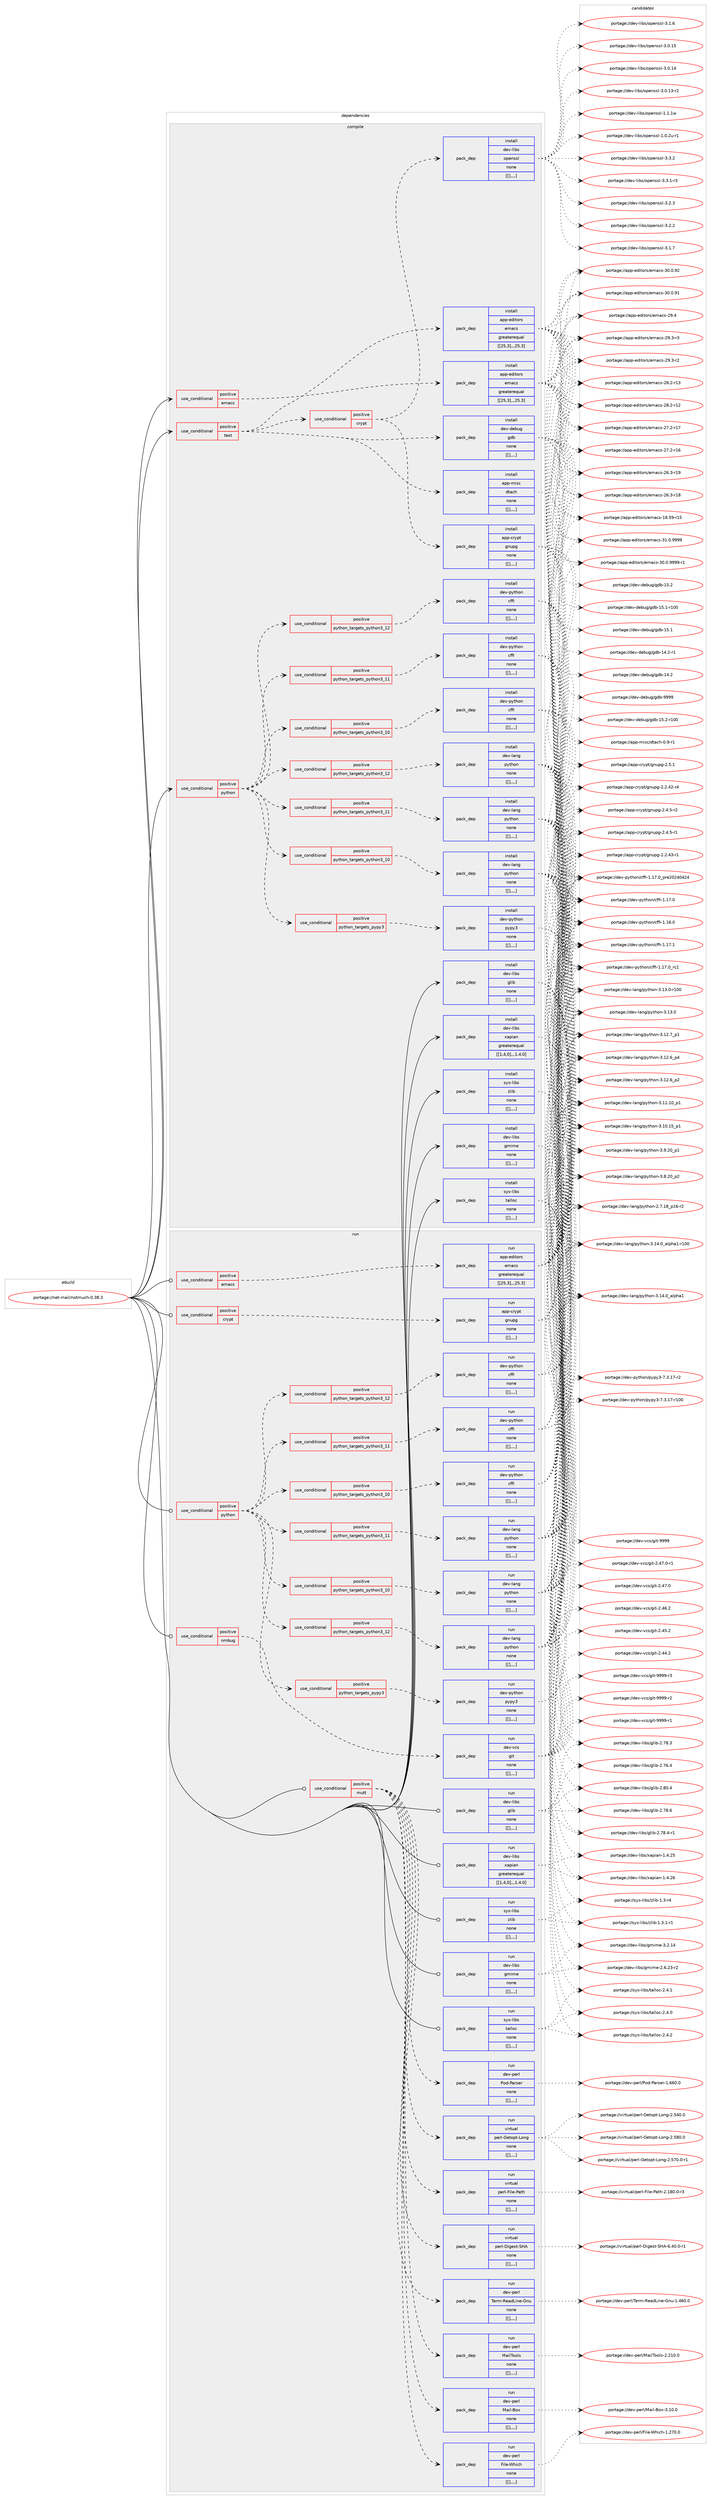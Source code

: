 digraph prolog {

# *************
# Graph options
# *************

newrank=true;
concentrate=true;
compound=true;
graph [rankdir=LR,fontname=Helvetica,fontsize=10,ranksep=1.5];#, ranksep=2.5, nodesep=0.2];
edge  [arrowhead=vee];
node  [fontname=Helvetica,fontsize=10];

# **********
# The ebuild
# **********

subgraph cluster_leftcol {
color=gray;
label=<<i>ebuild</i>>;
id [label="portage://net-mail/notmuch-0.38.3", color=red, width=4, href="../net-mail/notmuch-0.38.3.svg"];
}

# ****************
# The dependencies
# ****************

subgraph cluster_midcol {
color=gray;
label=<<i>dependencies</i>>;
subgraph cluster_compile {
fillcolor="#eeeeee";
style=filled;
label=<<i>compile</i>>;
subgraph cond101686 {
dependency387110 [label=<<TABLE BORDER="0" CELLBORDER="1" CELLSPACING="0" CELLPADDING="4"><TR><TD ROWSPAN="3" CELLPADDING="10">use_conditional</TD></TR><TR><TD>positive</TD></TR><TR><TD>emacs</TD></TR></TABLE>>, shape=none, color=red];
subgraph pack282474 {
dependency387132 [label=<<TABLE BORDER="0" CELLBORDER="1" CELLSPACING="0" CELLPADDING="4" WIDTH="220"><TR><TD ROWSPAN="6" CELLPADDING="30">pack_dep</TD></TR><TR><TD WIDTH="110">install</TD></TR><TR><TD>app-editors</TD></TR><TR><TD>emacs</TD></TR><TR><TD>greaterequal</TD></TR><TR><TD>[[25,3],,,25.3]</TD></TR></TABLE>>, shape=none, color=blue];
}
dependency387110:e -> dependency387132:w [weight=20,style="dashed",arrowhead="vee"];
}
id:e -> dependency387110:w [weight=20,style="solid",arrowhead="vee"];
subgraph cond101704 {
dependency387160 [label=<<TABLE BORDER="0" CELLBORDER="1" CELLSPACING="0" CELLPADDING="4"><TR><TD ROWSPAN="3" CELLPADDING="10">use_conditional</TD></TR><TR><TD>positive</TD></TR><TR><TD>python</TD></TR></TABLE>>, shape=none, color=red];
subgraph cond101711 {
dependency387182 [label=<<TABLE BORDER="0" CELLBORDER="1" CELLSPACING="0" CELLPADDING="4"><TR><TD ROWSPAN="3" CELLPADDING="10">use_conditional</TD></TR><TR><TD>positive</TD></TR><TR><TD>python_targets_pypy3</TD></TR></TABLE>>, shape=none, color=red];
subgraph pack282578 {
dependency387269 [label=<<TABLE BORDER="0" CELLBORDER="1" CELLSPACING="0" CELLPADDING="4" WIDTH="220"><TR><TD ROWSPAN="6" CELLPADDING="30">pack_dep</TD></TR><TR><TD WIDTH="110">install</TD></TR><TR><TD>dev-python</TD></TR><TR><TD>pypy3</TD></TR><TR><TD>none</TD></TR><TR><TD>[[],,,,]</TD></TR></TABLE>>, shape=none, color=blue];
}
dependency387182:e -> dependency387269:w [weight=20,style="dashed",arrowhead="vee"];
}
dependency387160:e -> dependency387182:w [weight=20,style="dashed",arrowhead="vee"];
subgraph cond101748 {
dependency387315 [label=<<TABLE BORDER="0" CELLBORDER="1" CELLSPACING="0" CELLPADDING="4"><TR><TD ROWSPAN="3" CELLPADDING="10">use_conditional</TD></TR><TR><TD>positive</TD></TR><TR><TD>python_targets_python3_10</TD></TR></TABLE>>, shape=none, color=red];
subgraph pack282616 {
dependency387338 [label=<<TABLE BORDER="0" CELLBORDER="1" CELLSPACING="0" CELLPADDING="4" WIDTH="220"><TR><TD ROWSPAN="6" CELLPADDING="30">pack_dep</TD></TR><TR><TD WIDTH="110">install</TD></TR><TR><TD>dev-lang</TD></TR><TR><TD>python</TD></TR><TR><TD>none</TD></TR><TR><TD>[[],,,,]</TD></TR></TABLE>>, shape=none, color=blue];
}
dependency387315:e -> dependency387338:w [weight=20,style="dashed",arrowhead="vee"];
}
dependency387160:e -> dependency387315:w [weight=20,style="dashed",arrowhead="vee"];
subgraph cond101772 {
dependency387430 [label=<<TABLE BORDER="0" CELLBORDER="1" CELLSPACING="0" CELLPADDING="4"><TR><TD ROWSPAN="3" CELLPADDING="10">use_conditional</TD></TR><TR><TD>positive</TD></TR><TR><TD>python_targets_python3_11</TD></TR></TABLE>>, shape=none, color=red];
subgraph pack282697 {
dependency387432 [label=<<TABLE BORDER="0" CELLBORDER="1" CELLSPACING="0" CELLPADDING="4" WIDTH="220"><TR><TD ROWSPAN="6" CELLPADDING="30">pack_dep</TD></TR><TR><TD WIDTH="110">install</TD></TR><TR><TD>dev-lang</TD></TR><TR><TD>python</TD></TR><TR><TD>none</TD></TR><TR><TD>[[],,,,]</TD></TR></TABLE>>, shape=none, color=blue];
}
dependency387430:e -> dependency387432:w [weight=20,style="dashed",arrowhead="vee"];
}
dependency387160:e -> dependency387430:w [weight=20,style="dashed",arrowhead="vee"];
subgraph cond101791 {
dependency387491 [label=<<TABLE BORDER="0" CELLBORDER="1" CELLSPACING="0" CELLPADDING="4"><TR><TD ROWSPAN="3" CELLPADDING="10">use_conditional</TD></TR><TR><TD>positive</TD></TR><TR><TD>python_targets_python3_12</TD></TR></TABLE>>, shape=none, color=red];
subgraph pack282811 {
dependency387565 [label=<<TABLE BORDER="0" CELLBORDER="1" CELLSPACING="0" CELLPADDING="4" WIDTH="220"><TR><TD ROWSPAN="6" CELLPADDING="30">pack_dep</TD></TR><TR><TD WIDTH="110">install</TD></TR><TR><TD>dev-lang</TD></TR><TR><TD>python</TD></TR><TR><TD>none</TD></TR><TR><TD>[[],,,,]</TD></TR></TABLE>>, shape=none, color=blue];
}
dependency387491:e -> dependency387565:w [weight=20,style="dashed",arrowhead="vee"];
}
dependency387160:e -> dependency387491:w [weight=20,style="dashed",arrowhead="vee"];
subgraph cond101808 {
dependency387590 [label=<<TABLE BORDER="0" CELLBORDER="1" CELLSPACING="0" CELLPADDING="4"><TR><TD ROWSPAN="3" CELLPADDING="10">use_conditional</TD></TR><TR><TD>positive</TD></TR><TR><TD>python_targets_python3_10</TD></TR></TABLE>>, shape=none, color=red];
subgraph pack282842 {
dependency387640 [label=<<TABLE BORDER="0" CELLBORDER="1" CELLSPACING="0" CELLPADDING="4" WIDTH="220"><TR><TD ROWSPAN="6" CELLPADDING="30">pack_dep</TD></TR><TR><TD WIDTH="110">install</TD></TR><TR><TD>dev-python</TD></TR><TR><TD>cffi</TD></TR><TR><TD>none</TD></TR><TR><TD>[[],,,,]</TD></TR></TABLE>>, shape=none, color=blue];
}
dependency387590:e -> dependency387640:w [weight=20,style="dashed",arrowhead="vee"];
}
dependency387160:e -> dependency387590:w [weight=20,style="dashed",arrowhead="vee"];
subgraph cond101827 {
dependency387644 [label=<<TABLE BORDER="0" CELLBORDER="1" CELLSPACING="0" CELLPADDING="4"><TR><TD ROWSPAN="3" CELLPADDING="10">use_conditional</TD></TR><TR><TD>positive</TD></TR><TR><TD>python_targets_python3_11</TD></TR></TABLE>>, shape=none, color=red];
subgraph pack282889 {
dependency387721 [label=<<TABLE BORDER="0" CELLBORDER="1" CELLSPACING="0" CELLPADDING="4" WIDTH="220"><TR><TD ROWSPAN="6" CELLPADDING="30">pack_dep</TD></TR><TR><TD WIDTH="110">install</TD></TR><TR><TD>dev-python</TD></TR><TR><TD>cffi</TD></TR><TR><TD>none</TD></TR><TR><TD>[[],,,,]</TD></TR></TABLE>>, shape=none, color=blue];
}
dependency387644:e -> dependency387721:w [weight=20,style="dashed",arrowhead="vee"];
}
dependency387160:e -> dependency387644:w [weight=20,style="dashed",arrowhead="vee"];
subgraph cond101853 {
dependency387771 [label=<<TABLE BORDER="0" CELLBORDER="1" CELLSPACING="0" CELLPADDING="4"><TR><TD ROWSPAN="3" CELLPADDING="10">use_conditional</TD></TR><TR><TD>positive</TD></TR><TR><TD>python_targets_python3_12</TD></TR></TABLE>>, shape=none, color=red];
subgraph pack282968 {
dependency387785 [label=<<TABLE BORDER="0" CELLBORDER="1" CELLSPACING="0" CELLPADDING="4" WIDTH="220"><TR><TD ROWSPAN="6" CELLPADDING="30">pack_dep</TD></TR><TR><TD WIDTH="110">install</TD></TR><TR><TD>dev-python</TD></TR><TR><TD>cffi</TD></TR><TR><TD>none</TD></TR><TR><TD>[[],,,,]</TD></TR></TABLE>>, shape=none, color=blue];
}
dependency387771:e -> dependency387785:w [weight=20,style="dashed",arrowhead="vee"];
}
dependency387160:e -> dependency387771:w [weight=20,style="dashed",arrowhead="vee"];
}
id:e -> dependency387160:w [weight=20,style="solid",arrowhead="vee"];
subgraph cond101868 {
dependency387827 [label=<<TABLE BORDER="0" CELLBORDER="1" CELLSPACING="0" CELLPADDING="4"><TR><TD ROWSPAN="3" CELLPADDING="10">use_conditional</TD></TR><TR><TD>positive</TD></TR><TR><TD>test</TD></TR></TABLE>>, shape=none, color=red];
subgraph pack283012 {
dependency387830 [label=<<TABLE BORDER="0" CELLBORDER="1" CELLSPACING="0" CELLPADDING="4" WIDTH="220"><TR><TD ROWSPAN="6" CELLPADDING="30">pack_dep</TD></TR><TR><TD WIDTH="110">install</TD></TR><TR><TD>app-editors</TD></TR><TR><TD>emacs</TD></TR><TR><TD>greaterequal</TD></TR><TR><TD>[[25,3],,,25.3]</TD></TR></TABLE>>, shape=none, color=blue];
}
dependency387827:e -> dependency387830:w [weight=20,style="dashed",arrowhead="vee"];
subgraph pack283030 {
dependency387854 [label=<<TABLE BORDER="0" CELLBORDER="1" CELLSPACING="0" CELLPADDING="4" WIDTH="220"><TR><TD ROWSPAN="6" CELLPADDING="30">pack_dep</TD></TR><TR><TD WIDTH="110">install</TD></TR><TR><TD>app-misc</TD></TR><TR><TD>dtach</TD></TR><TR><TD>none</TD></TR><TR><TD>[[],,,,]</TD></TR></TABLE>>, shape=none, color=blue];
}
dependency387827:e -> dependency387854:w [weight=20,style="dashed",arrowhead="vee"];
subgraph pack283035 {
dependency387858 [label=<<TABLE BORDER="0" CELLBORDER="1" CELLSPACING="0" CELLPADDING="4" WIDTH="220"><TR><TD ROWSPAN="6" CELLPADDING="30">pack_dep</TD></TR><TR><TD WIDTH="110">install</TD></TR><TR><TD>dev-debug</TD></TR><TR><TD>gdb</TD></TR><TR><TD>none</TD></TR><TR><TD>[[],,,,]</TD></TR></TABLE>>, shape=none, color=blue];
}
dependency387827:e -> dependency387858:w [weight=20,style="dashed",arrowhead="vee"];
subgraph cond101882 {
dependency387902 [label=<<TABLE BORDER="0" CELLBORDER="1" CELLSPACING="0" CELLPADDING="4"><TR><TD ROWSPAN="3" CELLPADDING="10">use_conditional</TD></TR><TR><TD>positive</TD></TR><TR><TD>crypt</TD></TR></TABLE>>, shape=none, color=red];
subgraph pack283099 {
dependency387942 [label=<<TABLE BORDER="0" CELLBORDER="1" CELLSPACING="0" CELLPADDING="4" WIDTH="220"><TR><TD ROWSPAN="6" CELLPADDING="30">pack_dep</TD></TR><TR><TD WIDTH="110">install</TD></TR><TR><TD>app-crypt</TD></TR><TR><TD>gnupg</TD></TR><TR><TD>none</TD></TR><TR><TD>[[],,,,]</TD></TR></TABLE>>, shape=none, color=blue];
}
dependency387902:e -> dependency387942:w [weight=20,style="dashed",arrowhead="vee"];
subgraph pack283112 {
dependency387962 [label=<<TABLE BORDER="0" CELLBORDER="1" CELLSPACING="0" CELLPADDING="4" WIDTH="220"><TR><TD ROWSPAN="6" CELLPADDING="30">pack_dep</TD></TR><TR><TD WIDTH="110">install</TD></TR><TR><TD>dev-libs</TD></TR><TR><TD>openssl</TD></TR><TR><TD>none</TD></TR><TR><TD>[[],,,,]</TD></TR></TABLE>>, shape=none, color=blue];
}
dependency387902:e -> dependency387962:w [weight=20,style="dashed",arrowhead="vee"];
}
dependency387827:e -> dependency387902:w [weight=20,style="dashed",arrowhead="vee"];
}
id:e -> dependency387827:w [weight=20,style="solid",arrowhead="vee"];
subgraph pack283116 {
dependency388003 [label=<<TABLE BORDER="0" CELLBORDER="1" CELLSPACING="0" CELLPADDING="4" WIDTH="220"><TR><TD ROWSPAN="6" CELLPADDING="30">pack_dep</TD></TR><TR><TD WIDTH="110">install</TD></TR><TR><TD>dev-libs</TD></TR><TR><TD>glib</TD></TR><TR><TD>none</TD></TR><TR><TD>[[],,,,]</TD></TR></TABLE>>, shape=none, color=blue];
}
id:e -> dependency388003:w [weight=20,style="solid",arrowhead="vee"];
subgraph pack283206 {
dependency388082 [label=<<TABLE BORDER="0" CELLBORDER="1" CELLSPACING="0" CELLPADDING="4" WIDTH="220"><TR><TD ROWSPAN="6" CELLPADDING="30">pack_dep</TD></TR><TR><TD WIDTH="110">install</TD></TR><TR><TD>dev-libs</TD></TR><TR><TD>gmime</TD></TR><TR><TD>none</TD></TR><TR><TD>[[],,,,]</TD></TR></TABLE>>, shape=none, color=blue];
}
id:e -> dependency388082:w [weight=20,style="solid",arrowhead="vee"];
subgraph pack283226 {
dependency388125 [label=<<TABLE BORDER="0" CELLBORDER="1" CELLSPACING="0" CELLPADDING="4" WIDTH="220"><TR><TD ROWSPAN="6" CELLPADDING="30">pack_dep</TD></TR><TR><TD WIDTH="110">install</TD></TR><TR><TD>dev-libs</TD></TR><TR><TD>xapian</TD></TR><TR><TD>greaterequal</TD></TR><TR><TD>[[1,4,0],,,1.4.0]</TD></TR></TABLE>>, shape=none, color=blue];
}
id:e -> dependency388125:w [weight=20,style="solid",arrowhead="vee"];
subgraph pack283241 {
dependency388184 [label=<<TABLE BORDER="0" CELLBORDER="1" CELLSPACING="0" CELLPADDING="4" WIDTH="220"><TR><TD ROWSPAN="6" CELLPADDING="30">pack_dep</TD></TR><TR><TD WIDTH="110">install</TD></TR><TR><TD>sys-libs</TD></TR><TR><TD>talloc</TD></TR><TR><TD>none</TD></TR><TR><TD>[[],,,,]</TD></TR></TABLE>>, shape=none, color=blue];
}
id:e -> dependency388184:w [weight=20,style="solid",arrowhead="vee"];
subgraph pack283285 {
dependency388187 [label=<<TABLE BORDER="0" CELLBORDER="1" CELLSPACING="0" CELLPADDING="4" WIDTH="220"><TR><TD ROWSPAN="6" CELLPADDING="30">pack_dep</TD></TR><TR><TD WIDTH="110">install</TD></TR><TR><TD>sys-libs</TD></TR><TR><TD>zlib</TD></TR><TR><TD>none</TD></TR><TR><TD>[[],,,,]</TD></TR></TABLE>>, shape=none, color=blue];
}
id:e -> dependency388187:w [weight=20,style="solid",arrowhead="vee"];
}
subgraph cluster_compileandrun {
fillcolor="#eeeeee";
style=filled;
label=<<i>compile and run</i>>;
}
subgraph cluster_run {
fillcolor="#eeeeee";
style=filled;
label=<<i>run</i>>;
subgraph cond101958 {
dependency388231 [label=<<TABLE BORDER="0" CELLBORDER="1" CELLSPACING="0" CELLPADDING="4"><TR><TD ROWSPAN="3" CELLPADDING="10">use_conditional</TD></TR><TR><TD>positive</TD></TR><TR><TD>crypt</TD></TR></TABLE>>, shape=none, color=red];
subgraph pack283310 {
dependency388232 [label=<<TABLE BORDER="0" CELLBORDER="1" CELLSPACING="0" CELLPADDING="4" WIDTH="220"><TR><TD ROWSPAN="6" CELLPADDING="30">pack_dep</TD></TR><TR><TD WIDTH="110">run</TD></TR><TR><TD>app-crypt</TD></TR><TR><TD>gnupg</TD></TR><TR><TD>none</TD></TR><TR><TD>[[],,,,]</TD></TR></TABLE>>, shape=none, color=blue];
}
dependency388231:e -> dependency388232:w [weight=20,style="dashed",arrowhead="vee"];
}
id:e -> dependency388231:w [weight=20,style="solid",arrowhead="odot"];
subgraph cond101990 {
dependency388300 [label=<<TABLE BORDER="0" CELLBORDER="1" CELLSPACING="0" CELLPADDING="4"><TR><TD ROWSPAN="3" CELLPADDING="10">use_conditional</TD></TR><TR><TD>positive</TD></TR><TR><TD>emacs</TD></TR></TABLE>>, shape=none, color=red];
subgraph pack283358 {
dependency388318 [label=<<TABLE BORDER="0" CELLBORDER="1" CELLSPACING="0" CELLPADDING="4" WIDTH="220"><TR><TD ROWSPAN="6" CELLPADDING="30">pack_dep</TD></TR><TR><TD WIDTH="110">run</TD></TR><TR><TD>app-editors</TD></TR><TR><TD>emacs</TD></TR><TR><TD>greaterequal</TD></TR><TR><TD>[[25,3],,,25.3]</TD></TR></TABLE>>, shape=none, color=blue];
}
dependency388300:e -> dependency388318:w [weight=20,style="dashed",arrowhead="vee"];
}
id:e -> dependency388300:w [weight=20,style="solid",arrowhead="odot"];
subgraph cond102006 {
dependency388343 [label=<<TABLE BORDER="0" CELLBORDER="1" CELLSPACING="0" CELLPADDING="4"><TR><TD ROWSPAN="3" CELLPADDING="10">use_conditional</TD></TR><TR><TD>positive</TD></TR><TR><TD>mutt</TD></TR></TABLE>>, shape=none, color=red];
subgraph pack283397 {
dependency388363 [label=<<TABLE BORDER="0" CELLBORDER="1" CELLSPACING="0" CELLPADDING="4" WIDTH="220"><TR><TD ROWSPAN="6" CELLPADDING="30">pack_dep</TD></TR><TR><TD WIDTH="110">run</TD></TR><TR><TD>dev-perl</TD></TR><TR><TD>File-Which</TD></TR><TR><TD>none</TD></TR><TR><TD>[[],,,,]</TD></TR></TABLE>>, shape=none, color=blue];
}
dependency388343:e -> dependency388363:w [weight=20,style="dashed",arrowhead="vee"];
subgraph pack283421 {
dependency388440 [label=<<TABLE BORDER="0" CELLBORDER="1" CELLSPACING="0" CELLPADDING="4" WIDTH="220"><TR><TD ROWSPAN="6" CELLPADDING="30">pack_dep</TD></TR><TR><TD WIDTH="110">run</TD></TR><TR><TD>dev-perl</TD></TR><TR><TD>Mail-Box</TD></TR><TR><TD>none</TD></TR><TR><TD>[[],,,,]</TD></TR></TABLE>>, shape=none, color=blue];
}
dependency388343:e -> dependency388440:w [weight=20,style="dashed",arrowhead="vee"];
subgraph pack283493 {
dependency388499 [label=<<TABLE BORDER="0" CELLBORDER="1" CELLSPACING="0" CELLPADDING="4" WIDTH="220"><TR><TD ROWSPAN="6" CELLPADDING="30">pack_dep</TD></TR><TR><TD WIDTH="110">run</TD></TR><TR><TD>dev-perl</TD></TR><TR><TD>MailTools</TD></TR><TR><TD>none</TD></TR><TR><TD>[[],,,,]</TD></TR></TABLE>>, shape=none, color=blue];
}
dependency388343:e -> dependency388499:w [weight=20,style="dashed",arrowhead="vee"];
subgraph pack283520 {
dependency388551 [label=<<TABLE BORDER="0" CELLBORDER="1" CELLSPACING="0" CELLPADDING="4" WIDTH="220"><TR><TD ROWSPAN="6" CELLPADDING="30">pack_dep</TD></TR><TR><TD WIDTH="110">run</TD></TR><TR><TD>dev-perl</TD></TR><TR><TD>Term-ReadLine-Gnu</TD></TR><TR><TD>none</TD></TR><TR><TD>[[],,,,]</TD></TR></TABLE>>, shape=none, color=blue];
}
dependency388343:e -> dependency388551:w [weight=20,style="dashed",arrowhead="vee"];
subgraph pack283538 {
dependency388555 [label=<<TABLE BORDER="0" CELLBORDER="1" CELLSPACING="0" CELLPADDING="4" WIDTH="220"><TR><TD ROWSPAN="6" CELLPADDING="30">pack_dep</TD></TR><TR><TD WIDTH="110">run</TD></TR><TR><TD>virtual</TD></TR><TR><TD>perl-Digest-SHA</TD></TR><TR><TD>none</TD></TR><TR><TD>[[],,,,]</TD></TR></TABLE>>, shape=none, color=blue];
}
dependency388343:e -> dependency388555:w [weight=20,style="dashed",arrowhead="vee"];
subgraph pack283551 {
dependency388595 [label=<<TABLE BORDER="0" CELLBORDER="1" CELLSPACING="0" CELLPADDING="4" WIDTH="220"><TR><TD ROWSPAN="6" CELLPADDING="30">pack_dep</TD></TR><TR><TD WIDTH="110">run</TD></TR><TR><TD>virtual</TD></TR><TR><TD>perl-File-Path</TD></TR><TR><TD>none</TD></TR><TR><TD>[[],,,,]</TD></TR></TABLE>>, shape=none, color=blue];
}
dependency388343:e -> dependency388595:w [weight=20,style="dashed",arrowhead="vee"];
subgraph pack283584 {
dependency388619 [label=<<TABLE BORDER="0" CELLBORDER="1" CELLSPACING="0" CELLPADDING="4" WIDTH="220"><TR><TD ROWSPAN="6" CELLPADDING="30">pack_dep</TD></TR><TR><TD WIDTH="110">run</TD></TR><TR><TD>virtual</TD></TR><TR><TD>perl-Getopt-Long</TD></TR><TR><TD>none</TD></TR><TR><TD>[[],,,,]</TD></TR></TABLE>>, shape=none, color=blue];
}
dependency388343:e -> dependency388619:w [weight=20,style="dashed",arrowhead="vee"];
subgraph pack283600 {
dependency388636 [label=<<TABLE BORDER="0" CELLBORDER="1" CELLSPACING="0" CELLPADDING="4" WIDTH="220"><TR><TD ROWSPAN="6" CELLPADDING="30">pack_dep</TD></TR><TR><TD WIDTH="110">run</TD></TR><TR><TD>dev-perl</TD></TR><TR><TD>Pod-Parser</TD></TR><TR><TD>none</TD></TR><TR><TD>[[],,,,]</TD></TR></TABLE>>, shape=none, color=blue];
}
dependency388343:e -> dependency388636:w [weight=20,style="dashed",arrowhead="vee"];
}
id:e -> dependency388343:w [weight=20,style="solid",arrowhead="odot"];
subgraph cond102094 {
dependency388641 [label=<<TABLE BORDER="0" CELLBORDER="1" CELLSPACING="0" CELLPADDING="4"><TR><TD ROWSPAN="3" CELLPADDING="10">use_conditional</TD></TR><TR><TD>positive</TD></TR><TR><TD>nmbug</TD></TR></TABLE>>, shape=none, color=red];
subgraph pack283614 {
dependency388715 [label=<<TABLE BORDER="0" CELLBORDER="1" CELLSPACING="0" CELLPADDING="4" WIDTH="220"><TR><TD ROWSPAN="6" CELLPADDING="30">pack_dep</TD></TR><TR><TD WIDTH="110">run</TD></TR><TR><TD>dev-vcs</TD></TR><TR><TD>git</TD></TR><TR><TD>none</TD></TR><TR><TD>[[],,,,]</TD></TR></TABLE>>, shape=none, color=blue];
}
dependency388641:e -> dependency388715:w [weight=20,style="dashed",arrowhead="vee"];
}
id:e -> dependency388641:w [weight=20,style="solid",arrowhead="odot"];
subgraph cond102127 {
dependency388742 [label=<<TABLE BORDER="0" CELLBORDER="1" CELLSPACING="0" CELLPADDING="4"><TR><TD ROWSPAN="3" CELLPADDING="10">use_conditional</TD></TR><TR><TD>positive</TD></TR><TR><TD>python</TD></TR></TABLE>>, shape=none, color=red];
subgraph cond102130 {
dependency388745 [label=<<TABLE BORDER="0" CELLBORDER="1" CELLSPACING="0" CELLPADDING="4"><TR><TD ROWSPAN="3" CELLPADDING="10">use_conditional</TD></TR><TR><TD>positive</TD></TR><TR><TD>python_targets_pypy3</TD></TR></TABLE>>, shape=none, color=red];
subgraph pack283671 {
dependency388785 [label=<<TABLE BORDER="0" CELLBORDER="1" CELLSPACING="0" CELLPADDING="4" WIDTH="220"><TR><TD ROWSPAN="6" CELLPADDING="30">pack_dep</TD></TR><TR><TD WIDTH="110">run</TD></TR><TR><TD>dev-python</TD></TR><TR><TD>pypy3</TD></TR><TR><TD>none</TD></TR><TR><TD>[[],,,,]</TD></TR></TABLE>>, shape=none, color=blue];
}
dependency388745:e -> dependency388785:w [weight=20,style="dashed",arrowhead="vee"];
}
dependency388742:e -> dependency388745:w [weight=20,style="dashed",arrowhead="vee"];
subgraph cond102153 {
dependency388812 [label=<<TABLE BORDER="0" CELLBORDER="1" CELLSPACING="0" CELLPADDING="4"><TR><TD ROWSPAN="3" CELLPADDING="10">use_conditional</TD></TR><TR><TD>positive</TD></TR><TR><TD>python_targets_python3_10</TD></TR></TABLE>>, shape=none, color=red];
subgraph pack283738 {
dependency388878 [label=<<TABLE BORDER="0" CELLBORDER="1" CELLSPACING="0" CELLPADDING="4" WIDTH="220"><TR><TD ROWSPAN="6" CELLPADDING="30">pack_dep</TD></TR><TR><TD WIDTH="110">run</TD></TR><TR><TD>dev-lang</TD></TR><TR><TD>python</TD></TR><TR><TD>none</TD></TR><TR><TD>[[],,,,]</TD></TR></TABLE>>, shape=none, color=blue];
}
dependency388812:e -> dependency388878:w [weight=20,style="dashed",arrowhead="vee"];
}
dependency388742:e -> dependency388812:w [weight=20,style="dashed",arrowhead="vee"];
subgraph cond102184 {
dependency388907 [label=<<TABLE BORDER="0" CELLBORDER="1" CELLSPACING="0" CELLPADDING="4"><TR><TD ROWSPAN="3" CELLPADDING="10">use_conditional</TD></TR><TR><TD>positive</TD></TR><TR><TD>python_targets_python3_11</TD></TR></TABLE>>, shape=none, color=red];
subgraph pack283775 {
dependency388930 [label=<<TABLE BORDER="0" CELLBORDER="1" CELLSPACING="0" CELLPADDING="4" WIDTH="220"><TR><TD ROWSPAN="6" CELLPADDING="30">pack_dep</TD></TR><TR><TD WIDTH="110">run</TD></TR><TR><TD>dev-lang</TD></TR><TR><TD>python</TD></TR><TR><TD>none</TD></TR><TR><TD>[[],,,,]</TD></TR></TABLE>>, shape=none, color=blue];
}
dependency388907:e -> dependency388930:w [weight=20,style="dashed",arrowhead="vee"];
}
dependency388742:e -> dependency388907:w [weight=20,style="dashed",arrowhead="vee"];
subgraph cond102208 {
dependency388982 [label=<<TABLE BORDER="0" CELLBORDER="1" CELLSPACING="0" CELLPADDING="4"><TR><TD ROWSPAN="3" CELLPADDING="10">use_conditional</TD></TR><TR><TD>positive</TD></TR><TR><TD>python_targets_python3_12</TD></TR></TABLE>>, shape=none, color=red];
subgraph pack283830 {
dependency388985 [label=<<TABLE BORDER="0" CELLBORDER="1" CELLSPACING="0" CELLPADDING="4" WIDTH="220"><TR><TD ROWSPAN="6" CELLPADDING="30">pack_dep</TD></TR><TR><TD WIDTH="110">run</TD></TR><TR><TD>dev-lang</TD></TR><TR><TD>python</TD></TR><TR><TD>none</TD></TR><TR><TD>[[],,,,]</TD></TR></TABLE>>, shape=none, color=blue];
}
dependency388982:e -> dependency388985:w [weight=20,style="dashed",arrowhead="vee"];
}
dependency388742:e -> dependency388982:w [weight=20,style="dashed",arrowhead="vee"];
subgraph cond102213 {
dependency389016 [label=<<TABLE BORDER="0" CELLBORDER="1" CELLSPACING="0" CELLPADDING="4"><TR><TD ROWSPAN="3" CELLPADDING="10">use_conditional</TD></TR><TR><TD>positive</TD></TR><TR><TD>python_targets_python3_10</TD></TR></TABLE>>, shape=none, color=red];
subgraph pack283864 {
dependency389062 [label=<<TABLE BORDER="0" CELLBORDER="1" CELLSPACING="0" CELLPADDING="4" WIDTH="220"><TR><TD ROWSPAN="6" CELLPADDING="30">pack_dep</TD></TR><TR><TD WIDTH="110">run</TD></TR><TR><TD>dev-python</TD></TR><TR><TD>cffi</TD></TR><TR><TD>none</TD></TR><TR><TD>[[],,,,]</TD></TR></TABLE>>, shape=none, color=blue];
}
dependency389016:e -> dependency389062:w [weight=20,style="dashed",arrowhead="vee"];
}
dependency388742:e -> dependency389016:w [weight=20,style="dashed",arrowhead="vee"];
subgraph cond102240 {
dependency389069 [label=<<TABLE BORDER="0" CELLBORDER="1" CELLSPACING="0" CELLPADDING="4"><TR><TD ROWSPAN="3" CELLPADDING="10">use_conditional</TD></TR><TR><TD>positive</TD></TR><TR><TD>python_targets_python3_11</TD></TR></TABLE>>, shape=none, color=red];
subgraph pack283938 {
dependency389166 [label=<<TABLE BORDER="0" CELLBORDER="1" CELLSPACING="0" CELLPADDING="4" WIDTH="220"><TR><TD ROWSPAN="6" CELLPADDING="30">pack_dep</TD></TR><TR><TD WIDTH="110">run</TD></TR><TR><TD>dev-python</TD></TR><TR><TD>cffi</TD></TR><TR><TD>none</TD></TR><TR><TD>[[],,,,]</TD></TR></TABLE>>, shape=none, color=blue];
}
dependency389069:e -> dependency389166:w [weight=20,style="dashed",arrowhead="vee"];
}
dependency388742:e -> dependency389069:w [weight=20,style="dashed",arrowhead="vee"];
subgraph cond102281 {
dependency389208 [label=<<TABLE BORDER="0" CELLBORDER="1" CELLSPACING="0" CELLPADDING="4"><TR><TD ROWSPAN="3" CELLPADDING="10">use_conditional</TD></TR><TR><TD>positive</TD></TR><TR><TD>python_targets_python3_12</TD></TR></TABLE>>, shape=none, color=red];
subgraph pack284001 {
dependency389252 [label=<<TABLE BORDER="0" CELLBORDER="1" CELLSPACING="0" CELLPADDING="4" WIDTH="220"><TR><TD ROWSPAN="6" CELLPADDING="30">pack_dep</TD></TR><TR><TD WIDTH="110">run</TD></TR><TR><TD>dev-python</TD></TR><TR><TD>cffi</TD></TR><TR><TD>none</TD></TR><TR><TD>[[],,,,]</TD></TR></TABLE>>, shape=none, color=blue];
}
dependency389208:e -> dependency389252:w [weight=20,style="dashed",arrowhead="vee"];
}
dependency388742:e -> dependency389208:w [weight=20,style="dashed",arrowhead="vee"];
}
id:e -> dependency388742:w [weight=20,style="solid",arrowhead="odot"];
subgraph pack284009 {
dependency389263 [label=<<TABLE BORDER="0" CELLBORDER="1" CELLSPACING="0" CELLPADDING="4" WIDTH="220"><TR><TD ROWSPAN="6" CELLPADDING="30">pack_dep</TD></TR><TR><TD WIDTH="110">run</TD></TR><TR><TD>dev-libs</TD></TR><TR><TD>glib</TD></TR><TR><TD>none</TD></TR><TR><TD>[[],,,,]</TD></TR></TABLE>>, shape=none, color=blue];
}
id:e -> dependency389263:w [weight=20,style="solid",arrowhead="odot"];
subgraph pack284010 {
dependency389308 [label=<<TABLE BORDER="0" CELLBORDER="1" CELLSPACING="0" CELLPADDING="4" WIDTH="220"><TR><TD ROWSPAN="6" CELLPADDING="30">pack_dep</TD></TR><TR><TD WIDTH="110">run</TD></TR><TR><TD>dev-libs</TD></TR><TR><TD>gmime</TD></TR><TR><TD>none</TD></TR><TR><TD>[[],,,,]</TD></TR></TABLE>>, shape=none, color=blue];
}
id:e -> dependency389308:w [weight=20,style="solid",arrowhead="odot"];
subgraph pack284042 {
dependency389313 [label=<<TABLE BORDER="0" CELLBORDER="1" CELLSPACING="0" CELLPADDING="4" WIDTH="220"><TR><TD ROWSPAN="6" CELLPADDING="30">pack_dep</TD></TR><TR><TD WIDTH="110">run</TD></TR><TR><TD>dev-libs</TD></TR><TR><TD>xapian</TD></TR><TR><TD>greaterequal</TD></TR><TR><TD>[[1,4,0],,,1.4.0]</TD></TR></TABLE>>, shape=none, color=blue];
}
id:e -> dependency389313:w [weight=20,style="solid",arrowhead="odot"];
subgraph pack284058 {
dependency389337 [label=<<TABLE BORDER="0" CELLBORDER="1" CELLSPACING="0" CELLPADDING="4" WIDTH="220"><TR><TD ROWSPAN="6" CELLPADDING="30">pack_dep</TD></TR><TR><TD WIDTH="110">run</TD></TR><TR><TD>sys-libs</TD></TR><TR><TD>talloc</TD></TR><TR><TD>none</TD></TR><TR><TD>[[],,,,]</TD></TR></TABLE>>, shape=none, color=blue];
}
id:e -> dependency389337:w [weight=20,style="solid",arrowhead="odot"];
subgraph pack284075 {
dependency389360 [label=<<TABLE BORDER="0" CELLBORDER="1" CELLSPACING="0" CELLPADDING="4" WIDTH="220"><TR><TD ROWSPAN="6" CELLPADDING="30">pack_dep</TD></TR><TR><TD WIDTH="110">run</TD></TR><TR><TD>sys-libs</TD></TR><TR><TD>zlib</TD></TR><TR><TD>none</TD></TR><TR><TD>[[],,,,]</TD></TR></TABLE>>, shape=none, color=blue];
}
id:e -> dependency389360:w [weight=20,style="solid",arrowhead="odot"];
}
}

# **************
# The candidates
# **************

subgraph cluster_choices {
rank=same;
color=gray;
label=<<i>candidates</i>>;

subgraph choice282937 {
color=black;
nodesep=1;
choice971121124510110010511611111411547101109979911545514946484657575757 [label="portage://app-editors/emacs-31.0.9999", color=red, width=4,href="../app-editors/emacs-31.0.9999.svg"];
choice9711211245101100105116111114115471011099799115455148464846575757574511449 [label="portage://app-editors/emacs-30.0.9999-r1", color=red, width=4,href="../app-editors/emacs-30.0.9999-r1.svg"];
choice97112112451011001051161111141154710110997991154551484648465750 [label="portage://app-editors/emacs-30.0.92", color=red, width=4,href="../app-editors/emacs-30.0.92.svg"];
choice97112112451011001051161111141154710110997991154551484648465749 [label="portage://app-editors/emacs-30.0.91", color=red, width=4,href="../app-editors/emacs-30.0.91.svg"];
choice97112112451011001051161111141154710110997991154550574652 [label="portage://app-editors/emacs-29.4", color=red, width=4,href="../app-editors/emacs-29.4.svg"];
choice971121124510110010511611111411547101109979911545505746514511451 [label="portage://app-editors/emacs-29.3-r3", color=red, width=4,href="../app-editors/emacs-29.3-r3.svg"];
choice971121124510110010511611111411547101109979911545505746514511450 [label="portage://app-editors/emacs-29.3-r2", color=red, width=4,href="../app-editors/emacs-29.3-r2.svg"];
choice97112112451011001051161111141154710110997991154550564650451144951 [label="portage://app-editors/emacs-28.2-r13", color=red, width=4,href="../app-editors/emacs-28.2-r13.svg"];
choice97112112451011001051161111141154710110997991154550564650451144950 [label="portage://app-editors/emacs-28.2-r12", color=red, width=4,href="../app-editors/emacs-28.2-r12.svg"];
choice97112112451011001051161111141154710110997991154550554650451144955 [label="portage://app-editors/emacs-27.2-r17", color=red, width=4,href="../app-editors/emacs-27.2-r17.svg"];
choice97112112451011001051161111141154710110997991154550554650451144954 [label="portage://app-editors/emacs-27.2-r16", color=red, width=4,href="../app-editors/emacs-27.2-r16.svg"];
choice97112112451011001051161111141154710110997991154550544651451144957 [label="portage://app-editors/emacs-26.3-r19", color=red, width=4,href="../app-editors/emacs-26.3-r19.svg"];
choice97112112451011001051161111141154710110997991154550544651451144956 [label="portage://app-editors/emacs-26.3-r18", color=red, width=4,href="../app-editors/emacs-26.3-r18.svg"];
choice9711211245101100105116111114115471011099799115454956465357451144953 [label="portage://app-editors/emacs-18.59-r15", color=red, width=4,href="../app-editors/emacs-18.59-r15.svg"];
dependency387132:e -> choice971121124510110010511611111411547101109979911545514946484657575757:w [style=dotted,weight="100"];
dependency387132:e -> choice9711211245101100105116111114115471011099799115455148464846575757574511449:w [style=dotted,weight="100"];
dependency387132:e -> choice97112112451011001051161111141154710110997991154551484648465750:w [style=dotted,weight="100"];
dependency387132:e -> choice97112112451011001051161111141154710110997991154551484648465749:w [style=dotted,weight="100"];
dependency387132:e -> choice97112112451011001051161111141154710110997991154550574652:w [style=dotted,weight="100"];
dependency387132:e -> choice971121124510110010511611111411547101109979911545505746514511451:w [style=dotted,weight="100"];
dependency387132:e -> choice971121124510110010511611111411547101109979911545505746514511450:w [style=dotted,weight="100"];
dependency387132:e -> choice97112112451011001051161111141154710110997991154550564650451144951:w [style=dotted,weight="100"];
dependency387132:e -> choice97112112451011001051161111141154710110997991154550564650451144950:w [style=dotted,weight="100"];
dependency387132:e -> choice97112112451011001051161111141154710110997991154550554650451144955:w [style=dotted,weight="100"];
dependency387132:e -> choice97112112451011001051161111141154710110997991154550554650451144954:w [style=dotted,weight="100"];
dependency387132:e -> choice97112112451011001051161111141154710110997991154550544651451144957:w [style=dotted,weight="100"];
dependency387132:e -> choice97112112451011001051161111141154710110997991154550544651451144956:w [style=dotted,weight="100"];
dependency387132:e -> choice9711211245101100105116111114115471011099799115454956465357451144953:w [style=dotted,weight="100"];
}
subgraph choice282964 {
color=black;
nodesep=1;
choice100101118451121211161041111104711212111212151455546514649554511450 [label="portage://dev-python/pypy3-7.3.17-r2", color=red, width=4,href="../dev-python/pypy3-7.3.17-r2.svg"];
choice1001011184511212111610411111047112121112121514555465146495545114494848 [label="portage://dev-python/pypy3-7.3.17-r100", color=red, width=4,href="../dev-python/pypy3-7.3.17-r100.svg"];
dependency387269:e -> choice100101118451121211161041111104711212111212151455546514649554511450:w [style=dotted,weight="100"];
dependency387269:e -> choice1001011184511212111610411111047112121112121514555465146495545114494848:w [style=dotted,weight="100"];
}
subgraph choice282969 {
color=black;
nodesep=1;
choice100101118451089711010347112121116104111110455146495246489597108112104974945114494848 [label="portage://dev-lang/python-3.14.0_alpha1-r100", color=red, width=4,href="../dev-lang/python-3.14.0_alpha1-r100.svg"];
choice1001011184510897110103471121211161041111104551464952464895971081121049749 [label="portage://dev-lang/python-3.14.0_alpha1", color=red, width=4,href="../dev-lang/python-3.14.0_alpha1.svg"];
choice1001011184510897110103471121211161041111104551464951464845114494848 [label="portage://dev-lang/python-3.13.0-r100", color=red, width=4,href="../dev-lang/python-3.13.0-r100.svg"];
choice10010111845108971101034711212111610411111045514649514648 [label="portage://dev-lang/python-3.13.0", color=red, width=4,href="../dev-lang/python-3.13.0.svg"];
choice100101118451089711010347112121116104111110455146495046559511249 [label="portage://dev-lang/python-3.12.7_p1", color=red, width=4,href="../dev-lang/python-3.12.7_p1.svg"];
choice100101118451089711010347112121116104111110455146495046549511252 [label="portage://dev-lang/python-3.12.6_p4", color=red, width=4,href="../dev-lang/python-3.12.6_p4.svg"];
choice100101118451089711010347112121116104111110455146495046549511250 [label="portage://dev-lang/python-3.12.6_p2", color=red, width=4,href="../dev-lang/python-3.12.6_p2.svg"];
choice10010111845108971101034711212111610411111045514649494649489511249 [label="portage://dev-lang/python-3.11.10_p1", color=red, width=4,href="../dev-lang/python-3.11.10_p1.svg"];
choice10010111845108971101034711212111610411111045514649484649539511249 [label="portage://dev-lang/python-3.10.15_p1", color=red, width=4,href="../dev-lang/python-3.10.15_p1.svg"];
choice100101118451089711010347112121116104111110455146574650489511249 [label="portage://dev-lang/python-3.9.20_p1", color=red, width=4,href="../dev-lang/python-3.9.20_p1.svg"];
choice100101118451089711010347112121116104111110455146564650489511250 [label="portage://dev-lang/python-3.8.20_p2", color=red, width=4,href="../dev-lang/python-3.8.20_p2.svg"];
choice100101118451089711010347112121116104111110455046554649569511249544511450 [label="portage://dev-lang/python-2.7.18_p16-r2", color=red, width=4,href="../dev-lang/python-2.7.18_p16-r2.svg"];
dependency387338:e -> choice100101118451089711010347112121116104111110455146495246489597108112104974945114494848:w [style=dotted,weight="100"];
dependency387338:e -> choice1001011184510897110103471121211161041111104551464952464895971081121049749:w [style=dotted,weight="100"];
dependency387338:e -> choice1001011184510897110103471121211161041111104551464951464845114494848:w [style=dotted,weight="100"];
dependency387338:e -> choice10010111845108971101034711212111610411111045514649514648:w [style=dotted,weight="100"];
dependency387338:e -> choice100101118451089711010347112121116104111110455146495046559511249:w [style=dotted,weight="100"];
dependency387338:e -> choice100101118451089711010347112121116104111110455146495046549511252:w [style=dotted,weight="100"];
dependency387338:e -> choice100101118451089711010347112121116104111110455146495046549511250:w [style=dotted,weight="100"];
dependency387338:e -> choice10010111845108971101034711212111610411111045514649494649489511249:w [style=dotted,weight="100"];
dependency387338:e -> choice10010111845108971101034711212111610411111045514649484649539511249:w [style=dotted,weight="100"];
dependency387338:e -> choice100101118451089711010347112121116104111110455146574650489511249:w [style=dotted,weight="100"];
dependency387338:e -> choice100101118451089711010347112121116104111110455146564650489511250:w [style=dotted,weight="100"];
dependency387338:e -> choice100101118451089711010347112121116104111110455046554649569511249544511450:w [style=dotted,weight="100"];
}
subgraph choice282976 {
color=black;
nodesep=1;
choice100101118451089711010347112121116104111110455146495246489597108112104974945114494848 [label="portage://dev-lang/python-3.14.0_alpha1-r100", color=red, width=4,href="../dev-lang/python-3.14.0_alpha1-r100.svg"];
choice1001011184510897110103471121211161041111104551464952464895971081121049749 [label="portage://dev-lang/python-3.14.0_alpha1", color=red, width=4,href="../dev-lang/python-3.14.0_alpha1.svg"];
choice1001011184510897110103471121211161041111104551464951464845114494848 [label="portage://dev-lang/python-3.13.0-r100", color=red, width=4,href="../dev-lang/python-3.13.0-r100.svg"];
choice10010111845108971101034711212111610411111045514649514648 [label="portage://dev-lang/python-3.13.0", color=red, width=4,href="../dev-lang/python-3.13.0.svg"];
choice100101118451089711010347112121116104111110455146495046559511249 [label="portage://dev-lang/python-3.12.7_p1", color=red, width=4,href="../dev-lang/python-3.12.7_p1.svg"];
choice100101118451089711010347112121116104111110455146495046549511252 [label="portage://dev-lang/python-3.12.6_p4", color=red, width=4,href="../dev-lang/python-3.12.6_p4.svg"];
choice100101118451089711010347112121116104111110455146495046549511250 [label="portage://dev-lang/python-3.12.6_p2", color=red, width=4,href="../dev-lang/python-3.12.6_p2.svg"];
choice10010111845108971101034711212111610411111045514649494649489511249 [label="portage://dev-lang/python-3.11.10_p1", color=red, width=4,href="../dev-lang/python-3.11.10_p1.svg"];
choice10010111845108971101034711212111610411111045514649484649539511249 [label="portage://dev-lang/python-3.10.15_p1", color=red, width=4,href="../dev-lang/python-3.10.15_p1.svg"];
choice100101118451089711010347112121116104111110455146574650489511249 [label="portage://dev-lang/python-3.9.20_p1", color=red, width=4,href="../dev-lang/python-3.9.20_p1.svg"];
choice100101118451089711010347112121116104111110455146564650489511250 [label="portage://dev-lang/python-3.8.20_p2", color=red, width=4,href="../dev-lang/python-3.8.20_p2.svg"];
choice100101118451089711010347112121116104111110455046554649569511249544511450 [label="portage://dev-lang/python-2.7.18_p16-r2", color=red, width=4,href="../dev-lang/python-2.7.18_p16-r2.svg"];
dependency387432:e -> choice100101118451089711010347112121116104111110455146495246489597108112104974945114494848:w [style=dotted,weight="100"];
dependency387432:e -> choice1001011184510897110103471121211161041111104551464952464895971081121049749:w [style=dotted,weight="100"];
dependency387432:e -> choice1001011184510897110103471121211161041111104551464951464845114494848:w [style=dotted,weight="100"];
dependency387432:e -> choice10010111845108971101034711212111610411111045514649514648:w [style=dotted,weight="100"];
dependency387432:e -> choice100101118451089711010347112121116104111110455146495046559511249:w [style=dotted,weight="100"];
dependency387432:e -> choice100101118451089711010347112121116104111110455146495046549511252:w [style=dotted,weight="100"];
dependency387432:e -> choice100101118451089711010347112121116104111110455146495046549511250:w [style=dotted,weight="100"];
dependency387432:e -> choice10010111845108971101034711212111610411111045514649494649489511249:w [style=dotted,weight="100"];
dependency387432:e -> choice10010111845108971101034711212111610411111045514649484649539511249:w [style=dotted,weight="100"];
dependency387432:e -> choice100101118451089711010347112121116104111110455146574650489511249:w [style=dotted,weight="100"];
dependency387432:e -> choice100101118451089711010347112121116104111110455146564650489511250:w [style=dotted,weight="100"];
dependency387432:e -> choice100101118451089711010347112121116104111110455046554649569511249544511450:w [style=dotted,weight="100"];
}
subgraph choice282983 {
color=black;
nodesep=1;
choice100101118451089711010347112121116104111110455146495246489597108112104974945114494848 [label="portage://dev-lang/python-3.14.0_alpha1-r100", color=red, width=4,href="../dev-lang/python-3.14.0_alpha1-r100.svg"];
choice1001011184510897110103471121211161041111104551464952464895971081121049749 [label="portage://dev-lang/python-3.14.0_alpha1", color=red, width=4,href="../dev-lang/python-3.14.0_alpha1.svg"];
choice1001011184510897110103471121211161041111104551464951464845114494848 [label="portage://dev-lang/python-3.13.0-r100", color=red, width=4,href="../dev-lang/python-3.13.0-r100.svg"];
choice10010111845108971101034711212111610411111045514649514648 [label="portage://dev-lang/python-3.13.0", color=red, width=4,href="../dev-lang/python-3.13.0.svg"];
choice100101118451089711010347112121116104111110455146495046559511249 [label="portage://dev-lang/python-3.12.7_p1", color=red, width=4,href="../dev-lang/python-3.12.7_p1.svg"];
choice100101118451089711010347112121116104111110455146495046549511252 [label="portage://dev-lang/python-3.12.6_p4", color=red, width=4,href="../dev-lang/python-3.12.6_p4.svg"];
choice100101118451089711010347112121116104111110455146495046549511250 [label="portage://dev-lang/python-3.12.6_p2", color=red, width=4,href="../dev-lang/python-3.12.6_p2.svg"];
choice10010111845108971101034711212111610411111045514649494649489511249 [label="portage://dev-lang/python-3.11.10_p1", color=red, width=4,href="../dev-lang/python-3.11.10_p1.svg"];
choice10010111845108971101034711212111610411111045514649484649539511249 [label="portage://dev-lang/python-3.10.15_p1", color=red, width=4,href="../dev-lang/python-3.10.15_p1.svg"];
choice100101118451089711010347112121116104111110455146574650489511249 [label="portage://dev-lang/python-3.9.20_p1", color=red, width=4,href="../dev-lang/python-3.9.20_p1.svg"];
choice100101118451089711010347112121116104111110455146564650489511250 [label="portage://dev-lang/python-3.8.20_p2", color=red, width=4,href="../dev-lang/python-3.8.20_p2.svg"];
choice100101118451089711010347112121116104111110455046554649569511249544511450 [label="portage://dev-lang/python-2.7.18_p16-r2", color=red, width=4,href="../dev-lang/python-2.7.18_p16-r2.svg"];
dependency387565:e -> choice100101118451089711010347112121116104111110455146495246489597108112104974945114494848:w [style=dotted,weight="100"];
dependency387565:e -> choice1001011184510897110103471121211161041111104551464952464895971081121049749:w [style=dotted,weight="100"];
dependency387565:e -> choice1001011184510897110103471121211161041111104551464951464845114494848:w [style=dotted,weight="100"];
dependency387565:e -> choice10010111845108971101034711212111610411111045514649514648:w [style=dotted,weight="100"];
dependency387565:e -> choice100101118451089711010347112121116104111110455146495046559511249:w [style=dotted,weight="100"];
dependency387565:e -> choice100101118451089711010347112121116104111110455146495046549511252:w [style=dotted,weight="100"];
dependency387565:e -> choice100101118451089711010347112121116104111110455146495046549511250:w [style=dotted,weight="100"];
dependency387565:e -> choice10010111845108971101034711212111610411111045514649494649489511249:w [style=dotted,weight="100"];
dependency387565:e -> choice10010111845108971101034711212111610411111045514649484649539511249:w [style=dotted,weight="100"];
dependency387565:e -> choice100101118451089711010347112121116104111110455146574650489511249:w [style=dotted,weight="100"];
dependency387565:e -> choice100101118451089711010347112121116104111110455146564650489511250:w [style=dotted,weight="100"];
dependency387565:e -> choice100101118451089711010347112121116104111110455046554649569511249544511450:w [style=dotted,weight="100"];
}
subgraph choice282996 {
color=black;
nodesep=1;
choice10010111845112121116104111110479910210210545494649554649 [label="portage://dev-python/cffi-1.17.1", color=red, width=4,href="../dev-python/cffi-1.17.1.svg"];
choice10010111845112121116104111110479910210210545494649554648951149949 [label="portage://dev-python/cffi-1.17.0_rc1", color=red, width=4,href="../dev-python/cffi-1.17.0_rc1.svg"];
choice10010111845112121116104111110479910210210545494649554648951121141015048505248525052 [label="portage://dev-python/cffi-1.17.0_pre20240424", color=red, width=4,href="../dev-python/cffi-1.17.0_pre20240424.svg"];
choice10010111845112121116104111110479910210210545494649554648 [label="portage://dev-python/cffi-1.17.0", color=red, width=4,href="../dev-python/cffi-1.17.0.svg"];
choice10010111845112121116104111110479910210210545494649544648 [label="portage://dev-python/cffi-1.16.0", color=red, width=4,href="../dev-python/cffi-1.16.0.svg"];
dependency387640:e -> choice10010111845112121116104111110479910210210545494649554649:w [style=dotted,weight="100"];
dependency387640:e -> choice10010111845112121116104111110479910210210545494649554648951149949:w [style=dotted,weight="100"];
dependency387640:e -> choice10010111845112121116104111110479910210210545494649554648951121141015048505248525052:w [style=dotted,weight="100"];
dependency387640:e -> choice10010111845112121116104111110479910210210545494649554648:w [style=dotted,weight="100"];
dependency387640:e -> choice10010111845112121116104111110479910210210545494649544648:w [style=dotted,weight="100"];
}
subgraph choice283013 {
color=black;
nodesep=1;
choice10010111845112121116104111110479910210210545494649554649 [label="portage://dev-python/cffi-1.17.1", color=red, width=4,href="../dev-python/cffi-1.17.1.svg"];
choice10010111845112121116104111110479910210210545494649554648951149949 [label="portage://dev-python/cffi-1.17.0_rc1", color=red, width=4,href="../dev-python/cffi-1.17.0_rc1.svg"];
choice10010111845112121116104111110479910210210545494649554648951121141015048505248525052 [label="portage://dev-python/cffi-1.17.0_pre20240424", color=red, width=4,href="../dev-python/cffi-1.17.0_pre20240424.svg"];
choice10010111845112121116104111110479910210210545494649554648 [label="portage://dev-python/cffi-1.17.0", color=red, width=4,href="../dev-python/cffi-1.17.0.svg"];
choice10010111845112121116104111110479910210210545494649544648 [label="portage://dev-python/cffi-1.16.0", color=red, width=4,href="../dev-python/cffi-1.16.0.svg"];
dependency387721:e -> choice10010111845112121116104111110479910210210545494649554649:w [style=dotted,weight="100"];
dependency387721:e -> choice10010111845112121116104111110479910210210545494649554648951149949:w [style=dotted,weight="100"];
dependency387721:e -> choice10010111845112121116104111110479910210210545494649554648951121141015048505248525052:w [style=dotted,weight="100"];
dependency387721:e -> choice10010111845112121116104111110479910210210545494649554648:w [style=dotted,weight="100"];
dependency387721:e -> choice10010111845112121116104111110479910210210545494649544648:w [style=dotted,weight="100"];
}
subgraph choice283024 {
color=black;
nodesep=1;
choice10010111845112121116104111110479910210210545494649554649 [label="portage://dev-python/cffi-1.17.1", color=red, width=4,href="../dev-python/cffi-1.17.1.svg"];
choice10010111845112121116104111110479910210210545494649554648951149949 [label="portage://dev-python/cffi-1.17.0_rc1", color=red, width=4,href="../dev-python/cffi-1.17.0_rc1.svg"];
choice10010111845112121116104111110479910210210545494649554648951121141015048505248525052 [label="portage://dev-python/cffi-1.17.0_pre20240424", color=red, width=4,href="../dev-python/cffi-1.17.0_pre20240424.svg"];
choice10010111845112121116104111110479910210210545494649554648 [label="portage://dev-python/cffi-1.17.0", color=red, width=4,href="../dev-python/cffi-1.17.0.svg"];
choice10010111845112121116104111110479910210210545494649544648 [label="portage://dev-python/cffi-1.16.0", color=red, width=4,href="../dev-python/cffi-1.16.0.svg"];
dependency387785:e -> choice10010111845112121116104111110479910210210545494649554649:w [style=dotted,weight="100"];
dependency387785:e -> choice10010111845112121116104111110479910210210545494649554648951149949:w [style=dotted,weight="100"];
dependency387785:e -> choice10010111845112121116104111110479910210210545494649554648951121141015048505248525052:w [style=dotted,weight="100"];
dependency387785:e -> choice10010111845112121116104111110479910210210545494649554648:w [style=dotted,weight="100"];
dependency387785:e -> choice10010111845112121116104111110479910210210545494649544648:w [style=dotted,weight="100"];
}
subgraph choice283028 {
color=black;
nodesep=1;
choice971121124510110010511611111411547101109979911545514946484657575757 [label="portage://app-editors/emacs-31.0.9999", color=red, width=4,href="../app-editors/emacs-31.0.9999.svg"];
choice9711211245101100105116111114115471011099799115455148464846575757574511449 [label="portage://app-editors/emacs-30.0.9999-r1", color=red, width=4,href="../app-editors/emacs-30.0.9999-r1.svg"];
choice97112112451011001051161111141154710110997991154551484648465750 [label="portage://app-editors/emacs-30.0.92", color=red, width=4,href="../app-editors/emacs-30.0.92.svg"];
choice97112112451011001051161111141154710110997991154551484648465749 [label="portage://app-editors/emacs-30.0.91", color=red, width=4,href="../app-editors/emacs-30.0.91.svg"];
choice97112112451011001051161111141154710110997991154550574652 [label="portage://app-editors/emacs-29.4", color=red, width=4,href="../app-editors/emacs-29.4.svg"];
choice971121124510110010511611111411547101109979911545505746514511451 [label="portage://app-editors/emacs-29.3-r3", color=red, width=4,href="../app-editors/emacs-29.3-r3.svg"];
choice971121124510110010511611111411547101109979911545505746514511450 [label="portage://app-editors/emacs-29.3-r2", color=red, width=4,href="../app-editors/emacs-29.3-r2.svg"];
choice97112112451011001051161111141154710110997991154550564650451144951 [label="portage://app-editors/emacs-28.2-r13", color=red, width=4,href="../app-editors/emacs-28.2-r13.svg"];
choice97112112451011001051161111141154710110997991154550564650451144950 [label="portage://app-editors/emacs-28.2-r12", color=red, width=4,href="../app-editors/emacs-28.2-r12.svg"];
choice97112112451011001051161111141154710110997991154550554650451144955 [label="portage://app-editors/emacs-27.2-r17", color=red, width=4,href="../app-editors/emacs-27.2-r17.svg"];
choice97112112451011001051161111141154710110997991154550554650451144954 [label="portage://app-editors/emacs-27.2-r16", color=red, width=4,href="../app-editors/emacs-27.2-r16.svg"];
choice97112112451011001051161111141154710110997991154550544651451144957 [label="portage://app-editors/emacs-26.3-r19", color=red, width=4,href="../app-editors/emacs-26.3-r19.svg"];
choice97112112451011001051161111141154710110997991154550544651451144956 [label="portage://app-editors/emacs-26.3-r18", color=red, width=4,href="../app-editors/emacs-26.3-r18.svg"];
choice9711211245101100105116111114115471011099799115454956465357451144953 [label="portage://app-editors/emacs-18.59-r15", color=red, width=4,href="../app-editors/emacs-18.59-r15.svg"];
dependency387830:e -> choice971121124510110010511611111411547101109979911545514946484657575757:w [style=dotted,weight="100"];
dependency387830:e -> choice9711211245101100105116111114115471011099799115455148464846575757574511449:w [style=dotted,weight="100"];
dependency387830:e -> choice97112112451011001051161111141154710110997991154551484648465750:w [style=dotted,weight="100"];
dependency387830:e -> choice97112112451011001051161111141154710110997991154551484648465749:w [style=dotted,weight="100"];
dependency387830:e -> choice97112112451011001051161111141154710110997991154550574652:w [style=dotted,weight="100"];
dependency387830:e -> choice971121124510110010511611111411547101109979911545505746514511451:w [style=dotted,weight="100"];
dependency387830:e -> choice971121124510110010511611111411547101109979911545505746514511450:w [style=dotted,weight="100"];
dependency387830:e -> choice97112112451011001051161111141154710110997991154550564650451144951:w [style=dotted,weight="100"];
dependency387830:e -> choice97112112451011001051161111141154710110997991154550564650451144950:w [style=dotted,weight="100"];
dependency387830:e -> choice97112112451011001051161111141154710110997991154550554650451144955:w [style=dotted,weight="100"];
dependency387830:e -> choice97112112451011001051161111141154710110997991154550554650451144954:w [style=dotted,weight="100"];
dependency387830:e -> choice97112112451011001051161111141154710110997991154550544651451144957:w [style=dotted,weight="100"];
dependency387830:e -> choice97112112451011001051161111141154710110997991154550544651451144956:w [style=dotted,weight="100"];
dependency387830:e -> choice9711211245101100105116111114115471011099799115454956465357451144953:w [style=dotted,weight="100"];
}
subgraph choice283047 {
color=black;
nodesep=1;
choice971121124510910511599471001169799104454846574511449 [label="portage://app-misc/dtach-0.9-r1", color=red, width=4,href="../app-misc/dtach-0.9-r1.svg"];
dependency387854:e -> choice971121124510910511599471001169799104454846574511449:w [style=dotted,weight="100"];
}
subgraph choice283053 {
color=black;
nodesep=1;
choice100101118451001019811710347103100984557575757 [label="portage://dev-debug/gdb-9999", color=red, width=4,href="../dev-debug/gdb-9999.svg"];
choice10010111845100101981171034710310098454953465045114494848 [label="portage://dev-debug/gdb-15.2-r100", color=red, width=4,href="../dev-debug/gdb-15.2-r100.svg"];
choice100101118451001019811710347103100984549534650 [label="portage://dev-debug/gdb-15.2", color=red, width=4,href="../dev-debug/gdb-15.2.svg"];
choice10010111845100101981171034710310098454953464945114494848 [label="portage://dev-debug/gdb-15.1-r100", color=red, width=4,href="../dev-debug/gdb-15.1-r100.svg"];
choice100101118451001019811710347103100984549534649 [label="portage://dev-debug/gdb-15.1", color=red, width=4,href="../dev-debug/gdb-15.1.svg"];
choice1001011184510010198117103471031009845495246504511449 [label="portage://dev-debug/gdb-14.2-r1", color=red, width=4,href="../dev-debug/gdb-14.2-r1.svg"];
choice100101118451001019811710347103100984549524650 [label="portage://dev-debug/gdb-14.2", color=red, width=4,href="../dev-debug/gdb-14.2.svg"];
dependency387858:e -> choice100101118451001019811710347103100984557575757:w [style=dotted,weight="100"];
dependency387858:e -> choice10010111845100101981171034710310098454953465045114494848:w [style=dotted,weight="100"];
dependency387858:e -> choice100101118451001019811710347103100984549534650:w [style=dotted,weight="100"];
dependency387858:e -> choice10010111845100101981171034710310098454953464945114494848:w [style=dotted,weight="100"];
dependency387858:e -> choice100101118451001019811710347103100984549534649:w [style=dotted,weight="100"];
dependency387858:e -> choice1001011184510010198117103471031009845495246504511449:w [style=dotted,weight="100"];
dependency387858:e -> choice100101118451001019811710347103100984549524650:w [style=dotted,weight="100"];
}
subgraph choice283074 {
color=black;
nodesep=1;
choice97112112459911412111211647103110117112103455046534649 [label="portage://app-crypt/gnupg-2.5.1", color=red, width=4,href="../app-crypt/gnupg-2.5.1.svg"];
choice971121124599114121112116471031101171121034550465246534511450 [label="portage://app-crypt/gnupg-2.4.5-r2", color=red, width=4,href="../app-crypt/gnupg-2.4.5-r2.svg"];
choice971121124599114121112116471031101171121034550465246534511449 [label="portage://app-crypt/gnupg-2.4.5-r1", color=red, width=4,href="../app-crypt/gnupg-2.4.5-r1.svg"];
choice97112112459911412111211647103110117112103455046504652514511449 [label="portage://app-crypt/gnupg-2.2.43-r1", color=red, width=4,href="../app-crypt/gnupg-2.2.43-r1.svg"];
choice97112112459911412111211647103110117112103455046504652504511452 [label="portage://app-crypt/gnupg-2.2.42-r4", color=red, width=4,href="../app-crypt/gnupg-2.2.42-r4.svg"];
dependency387942:e -> choice97112112459911412111211647103110117112103455046534649:w [style=dotted,weight="100"];
dependency387942:e -> choice971121124599114121112116471031101171121034550465246534511450:w [style=dotted,weight="100"];
dependency387942:e -> choice971121124599114121112116471031101171121034550465246534511449:w [style=dotted,weight="100"];
dependency387942:e -> choice97112112459911412111211647103110117112103455046504652514511449:w [style=dotted,weight="100"];
dependency387942:e -> choice97112112459911412111211647103110117112103455046504652504511452:w [style=dotted,weight="100"];
}
subgraph choice283112 {
color=black;
nodesep=1;
choice100101118451081059811547111112101110115115108455146514650 [label="portage://dev-libs/openssl-3.3.2", color=red, width=4,href="../dev-libs/openssl-3.3.2.svg"];
choice1001011184510810598115471111121011101151151084551465146494511451 [label="portage://dev-libs/openssl-3.3.1-r3", color=red, width=4,href="../dev-libs/openssl-3.3.1-r3.svg"];
choice100101118451081059811547111112101110115115108455146504651 [label="portage://dev-libs/openssl-3.2.3", color=red, width=4,href="../dev-libs/openssl-3.2.3.svg"];
choice100101118451081059811547111112101110115115108455146504650 [label="portage://dev-libs/openssl-3.2.2", color=red, width=4,href="../dev-libs/openssl-3.2.2.svg"];
choice100101118451081059811547111112101110115115108455146494655 [label="portage://dev-libs/openssl-3.1.7", color=red, width=4,href="../dev-libs/openssl-3.1.7.svg"];
choice100101118451081059811547111112101110115115108455146494654 [label="portage://dev-libs/openssl-3.1.6", color=red, width=4,href="../dev-libs/openssl-3.1.6.svg"];
choice10010111845108105981154711111210111011511510845514648464953 [label="portage://dev-libs/openssl-3.0.15", color=red, width=4,href="../dev-libs/openssl-3.0.15.svg"];
choice10010111845108105981154711111210111011511510845514648464952 [label="portage://dev-libs/openssl-3.0.14", color=red, width=4,href="../dev-libs/openssl-3.0.14.svg"];
choice100101118451081059811547111112101110115115108455146484649514511450 [label="portage://dev-libs/openssl-3.0.13-r2", color=red, width=4,href="../dev-libs/openssl-3.0.13-r2.svg"];
choice100101118451081059811547111112101110115115108454946494649119 [label="portage://dev-libs/openssl-1.1.1w", color=red, width=4,href="../dev-libs/openssl-1.1.1w.svg"];
choice1001011184510810598115471111121011101151151084549464846501174511449 [label="portage://dev-libs/openssl-1.0.2u-r1", color=red, width=4,href="../dev-libs/openssl-1.0.2u-r1.svg"];
dependency387962:e -> choice100101118451081059811547111112101110115115108455146514650:w [style=dotted,weight="100"];
dependency387962:e -> choice1001011184510810598115471111121011101151151084551465146494511451:w [style=dotted,weight="100"];
dependency387962:e -> choice100101118451081059811547111112101110115115108455146504651:w [style=dotted,weight="100"];
dependency387962:e -> choice100101118451081059811547111112101110115115108455146504650:w [style=dotted,weight="100"];
dependency387962:e -> choice100101118451081059811547111112101110115115108455146494655:w [style=dotted,weight="100"];
dependency387962:e -> choice100101118451081059811547111112101110115115108455146494654:w [style=dotted,weight="100"];
dependency387962:e -> choice10010111845108105981154711111210111011511510845514648464953:w [style=dotted,weight="100"];
dependency387962:e -> choice10010111845108105981154711111210111011511510845514648464952:w [style=dotted,weight="100"];
dependency387962:e -> choice100101118451081059811547111112101110115115108455146484649514511450:w [style=dotted,weight="100"];
dependency387962:e -> choice100101118451081059811547111112101110115115108454946494649119:w [style=dotted,weight="100"];
dependency387962:e -> choice1001011184510810598115471111121011101151151084549464846501174511449:w [style=dotted,weight="100"];
}
subgraph choice283123 {
color=black;
nodesep=1;
choice1001011184510810598115471031081059845504656484652 [label="portage://dev-libs/glib-2.80.4", color=red, width=4,href="../dev-libs/glib-2.80.4.svg"];
choice1001011184510810598115471031081059845504655564654 [label="portage://dev-libs/glib-2.78.6", color=red, width=4,href="../dev-libs/glib-2.78.6.svg"];
choice10010111845108105981154710310810598455046555646524511449 [label="portage://dev-libs/glib-2.78.4-r1", color=red, width=4,href="../dev-libs/glib-2.78.4-r1.svg"];
choice1001011184510810598115471031081059845504655564651 [label="portage://dev-libs/glib-2.78.3", color=red, width=4,href="../dev-libs/glib-2.78.3.svg"];
choice1001011184510810598115471031081059845504655544652 [label="portage://dev-libs/glib-2.76.4", color=red, width=4,href="../dev-libs/glib-2.76.4.svg"];
dependency388003:e -> choice1001011184510810598115471031081059845504656484652:w [style=dotted,weight="100"];
dependency388003:e -> choice1001011184510810598115471031081059845504655564654:w [style=dotted,weight="100"];
dependency388003:e -> choice10010111845108105981154710310810598455046555646524511449:w [style=dotted,weight="100"];
dependency388003:e -> choice1001011184510810598115471031081059845504655564651:w [style=dotted,weight="100"];
dependency388003:e -> choice1001011184510810598115471031081059845504655544652:w [style=dotted,weight="100"];
}
subgraph choice283146 {
color=black;
nodesep=1;
choice10010111845108105981154710310910510910145514650464952 [label="portage://dev-libs/gmime-3.2.14", color=red, width=4,href="../dev-libs/gmime-3.2.14.svg"];
choice100101118451081059811547103109105109101455046544650514511450 [label="portage://dev-libs/gmime-2.6.23-r2", color=red, width=4,href="../dev-libs/gmime-2.6.23-r2.svg"];
dependency388082:e -> choice10010111845108105981154710310910510910145514650464952:w [style=dotted,weight="100"];
dependency388082:e -> choice100101118451081059811547103109105109101455046544650514511450:w [style=dotted,weight="100"];
}
subgraph choice283152 {
color=black;
nodesep=1;
choice100101118451081059811547120971121059711045494652465054 [label="portage://dev-libs/xapian-1.4.26", color=red, width=4,href="../dev-libs/xapian-1.4.26.svg"];
choice100101118451081059811547120971121059711045494652465053 [label="portage://dev-libs/xapian-1.4.25", color=red, width=4,href="../dev-libs/xapian-1.4.25.svg"];
dependency388125:e -> choice100101118451081059811547120971121059711045494652465054:w [style=dotted,weight="100"];
dependency388125:e -> choice100101118451081059811547120971121059711045494652465053:w [style=dotted,weight="100"];
}
subgraph choice283168 {
color=black;
nodesep=1;
choice1151211154510810598115471169710810811199455046524650 [label="portage://sys-libs/talloc-2.4.2", color=red, width=4,href="../sys-libs/talloc-2.4.2.svg"];
choice1151211154510810598115471169710810811199455046524649 [label="portage://sys-libs/talloc-2.4.1", color=red, width=4,href="../sys-libs/talloc-2.4.1.svg"];
choice1151211154510810598115471169710810811199455046524648 [label="portage://sys-libs/talloc-2.4.0", color=red, width=4,href="../sys-libs/talloc-2.4.0.svg"];
dependency388184:e -> choice1151211154510810598115471169710810811199455046524650:w [style=dotted,weight="100"];
dependency388184:e -> choice1151211154510810598115471169710810811199455046524649:w [style=dotted,weight="100"];
dependency388184:e -> choice1151211154510810598115471169710810811199455046524648:w [style=dotted,weight="100"];
}
subgraph choice283170 {
color=black;
nodesep=1;
choice115121115451081059811547122108105984549465146494511449 [label="portage://sys-libs/zlib-1.3.1-r1", color=red, width=4,href="../sys-libs/zlib-1.3.1-r1.svg"];
choice11512111545108105981154712210810598454946514511452 [label="portage://sys-libs/zlib-1.3-r4", color=red, width=4,href="../sys-libs/zlib-1.3-r4.svg"];
dependency388187:e -> choice115121115451081059811547122108105984549465146494511449:w [style=dotted,weight="100"];
dependency388187:e -> choice11512111545108105981154712210810598454946514511452:w [style=dotted,weight="100"];
}
subgraph choice283174 {
color=black;
nodesep=1;
choice97112112459911412111211647103110117112103455046534649 [label="portage://app-crypt/gnupg-2.5.1", color=red, width=4,href="../app-crypt/gnupg-2.5.1.svg"];
choice971121124599114121112116471031101171121034550465246534511450 [label="portage://app-crypt/gnupg-2.4.5-r2", color=red, width=4,href="../app-crypt/gnupg-2.4.5-r2.svg"];
choice971121124599114121112116471031101171121034550465246534511449 [label="portage://app-crypt/gnupg-2.4.5-r1", color=red, width=4,href="../app-crypt/gnupg-2.4.5-r1.svg"];
choice97112112459911412111211647103110117112103455046504652514511449 [label="portage://app-crypt/gnupg-2.2.43-r1", color=red, width=4,href="../app-crypt/gnupg-2.2.43-r1.svg"];
choice97112112459911412111211647103110117112103455046504652504511452 [label="portage://app-crypt/gnupg-2.2.42-r4", color=red, width=4,href="../app-crypt/gnupg-2.2.42-r4.svg"];
dependency388232:e -> choice97112112459911412111211647103110117112103455046534649:w [style=dotted,weight="100"];
dependency388232:e -> choice971121124599114121112116471031101171121034550465246534511450:w [style=dotted,weight="100"];
dependency388232:e -> choice971121124599114121112116471031101171121034550465246534511449:w [style=dotted,weight="100"];
dependency388232:e -> choice97112112459911412111211647103110117112103455046504652514511449:w [style=dotted,weight="100"];
dependency388232:e -> choice97112112459911412111211647103110117112103455046504652504511452:w [style=dotted,weight="100"];
}
subgraph choice283177 {
color=black;
nodesep=1;
choice971121124510110010511611111411547101109979911545514946484657575757 [label="portage://app-editors/emacs-31.0.9999", color=red, width=4,href="../app-editors/emacs-31.0.9999.svg"];
choice9711211245101100105116111114115471011099799115455148464846575757574511449 [label="portage://app-editors/emacs-30.0.9999-r1", color=red, width=4,href="../app-editors/emacs-30.0.9999-r1.svg"];
choice97112112451011001051161111141154710110997991154551484648465750 [label="portage://app-editors/emacs-30.0.92", color=red, width=4,href="../app-editors/emacs-30.0.92.svg"];
choice97112112451011001051161111141154710110997991154551484648465749 [label="portage://app-editors/emacs-30.0.91", color=red, width=4,href="../app-editors/emacs-30.0.91.svg"];
choice97112112451011001051161111141154710110997991154550574652 [label="portage://app-editors/emacs-29.4", color=red, width=4,href="../app-editors/emacs-29.4.svg"];
choice971121124510110010511611111411547101109979911545505746514511451 [label="portage://app-editors/emacs-29.3-r3", color=red, width=4,href="../app-editors/emacs-29.3-r3.svg"];
choice971121124510110010511611111411547101109979911545505746514511450 [label="portage://app-editors/emacs-29.3-r2", color=red, width=4,href="../app-editors/emacs-29.3-r2.svg"];
choice97112112451011001051161111141154710110997991154550564650451144951 [label="portage://app-editors/emacs-28.2-r13", color=red, width=4,href="../app-editors/emacs-28.2-r13.svg"];
choice97112112451011001051161111141154710110997991154550564650451144950 [label="portage://app-editors/emacs-28.2-r12", color=red, width=4,href="../app-editors/emacs-28.2-r12.svg"];
choice97112112451011001051161111141154710110997991154550554650451144955 [label="portage://app-editors/emacs-27.2-r17", color=red, width=4,href="../app-editors/emacs-27.2-r17.svg"];
choice97112112451011001051161111141154710110997991154550554650451144954 [label="portage://app-editors/emacs-27.2-r16", color=red, width=4,href="../app-editors/emacs-27.2-r16.svg"];
choice97112112451011001051161111141154710110997991154550544651451144957 [label="portage://app-editors/emacs-26.3-r19", color=red, width=4,href="../app-editors/emacs-26.3-r19.svg"];
choice97112112451011001051161111141154710110997991154550544651451144956 [label="portage://app-editors/emacs-26.3-r18", color=red, width=4,href="../app-editors/emacs-26.3-r18.svg"];
choice9711211245101100105116111114115471011099799115454956465357451144953 [label="portage://app-editors/emacs-18.59-r15", color=red, width=4,href="../app-editors/emacs-18.59-r15.svg"];
dependency388318:e -> choice971121124510110010511611111411547101109979911545514946484657575757:w [style=dotted,weight="100"];
dependency388318:e -> choice9711211245101100105116111114115471011099799115455148464846575757574511449:w [style=dotted,weight="100"];
dependency388318:e -> choice97112112451011001051161111141154710110997991154551484648465750:w [style=dotted,weight="100"];
dependency388318:e -> choice97112112451011001051161111141154710110997991154551484648465749:w [style=dotted,weight="100"];
dependency388318:e -> choice97112112451011001051161111141154710110997991154550574652:w [style=dotted,weight="100"];
dependency388318:e -> choice971121124510110010511611111411547101109979911545505746514511451:w [style=dotted,weight="100"];
dependency388318:e -> choice971121124510110010511611111411547101109979911545505746514511450:w [style=dotted,weight="100"];
dependency388318:e -> choice97112112451011001051161111141154710110997991154550564650451144951:w [style=dotted,weight="100"];
dependency388318:e -> choice97112112451011001051161111141154710110997991154550564650451144950:w [style=dotted,weight="100"];
dependency388318:e -> choice97112112451011001051161111141154710110997991154550554650451144955:w [style=dotted,weight="100"];
dependency388318:e -> choice97112112451011001051161111141154710110997991154550554650451144954:w [style=dotted,weight="100"];
dependency388318:e -> choice97112112451011001051161111141154710110997991154550544651451144957:w [style=dotted,weight="100"];
dependency388318:e -> choice97112112451011001051161111141154710110997991154550544651451144956:w [style=dotted,weight="100"];
dependency388318:e -> choice9711211245101100105116111114115471011099799115454956465357451144953:w [style=dotted,weight="100"];
}
subgraph choice283200 {
color=black;
nodesep=1;
choice1001011184511210111410847701051081014587104105991044549465055484648 [label="portage://dev-perl/File-Which-1.270.0", color=red, width=4,href="../dev-perl/File-Which-1.270.0.svg"];
dependency388363:e -> choice1001011184511210111410847701051081014587104105991044549465055484648:w [style=dotted,weight="100"];
}
subgraph choice283211 {
color=black;
nodesep=1;
choice10010111845112101114108477797105108456611112045514649484648 [label="portage://dev-perl/Mail-Box-3.10.0", color=red, width=4,href="../dev-perl/Mail-Box-3.10.0.svg"];
dependency388440:e -> choice10010111845112101114108477797105108456611112045514649484648:w [style=dotted,weight="100"];
}
subgraph choice283213 {
color=black;
nodesep=1;
choice10010111845112101114108477797105108841111111081154550465049484648 [label="portage://dev-perl/MailTools-2.210.0", color=red, width=4,href="../dev-perl/MailTools-2.210.0.svg"];
dependency388499:e -> choice10010111845112101114108477797105108841111111081154550465049484648:w [style=dotted,weight="100"];
}
subgraph choice283236 {
color=black;
nodesep=1;
choice1001011184511210111410847841011141094582101971007610511010145711101174549465254484648 [label="portage://dev-perl/Term-ReadLine-Gnu-1.460.0", color=red, width=4,href="../dev-perl/Term-ReadLine-Gnu-1.460.0.svg"];
dependency388551:e -> choice1001011184511210111410847841011141094582101971007610511010145711101174549465254484648:w [style=dotted,weight="100"];
}
subgraph choice283237 {
color=black;
nodesep=1;
choice1181051141161179710847112101114108456810510310111511645837265455446524846484511449 [label="portage://virtual/perl-Digest-SHA-6.40.0-r1", color=red, width=4,href="../virtual/perl-Digest-SHA-6.40.0-r1.svg"];
dependency388555:e -> choice1181051141161179710847112101114108456810510310111511645837265455446524846484511449:w [style=dotted,weight="100"];
}
subgraph choice283241 {
color=black;
nodesep=1;
choice1181051141161179710847112101114108457010510810145809711610445504649564846484511451 [label="portage://virtual/perl-File-Path-2.180.0-r3", color=red, width=4,href="../virtual/perl-File-Path-2.180.0-r3.svg"];
dependency388595:e -> choice1181051141161179710847112101114108457010510810145809711610445504649564846484511451:w [style=dotted,weight="100"];
}
subgraph choice283245 {
color=black;
nodesep=1;
choice1181051141161179710847112101114108457110111611111211645761111101034550465356484648 [label="portage://virtual/perl-Getopt-Long-2.580.0", color=red, width=4,href="../virtual/perl-Getopt-Long-2.580.0.svg"];
choice11810511411611797108471121011141084571101116111112116457611111010345504653554846484511449 [label="portage://virtual/perl-Getopt-Long-2.570.0-r1", color=red, width=4,href="../virtual/perl-Getopt-Long-2.570.0-r1.svg"];
choice1181051141161179710847112101114108457110111611111211645761111101034550465352484648 [label="portage://virtual/perl-Getopt-Long-2.540.0", color=red, width=4,href="../virtual/perl-Getopt-Long-2.540.0.svg"];
dependency388619:e -> choice1181051141161179710847112101114108457110111611111211645761111101034550465356484648:w [style=dotted,weight="100"];
dependency388619:e -> choice11810511411611797108471121011141084571101116111112116457611111010345504653554846484511449:w [style=dotted,weight="100"];
dependency388619:e -> choice1181051141161179710847112101114108457110111611111211645761111101034550465352484648:w [style=dotted,weight="100"];
}
subgraph choice283246 {
color=black;
nodesep=1;
choice1001011184511210111410847801111004580971141151011144549465454484648 [label="portage://dev-perl/Pod-Parser-1.660.0", color=red, width=4,href="../dev-perl/Pod-Parser-1.660.0.svg"];
dependency388636:e -> choice1001011184511210111410847801111004580971141151011144549465454484648:w [style=dotted,weight="100"];
}
subgraph choice283261 {
color=black;
nodesep=1;
choice10010111845118991154710310511645575757574511451 [label="portage://dev-vcs/git-9999-r3", color=red, width=4,href="../dev-vcs/git-9999-r3.svg"];
choice10010111845118991154710310511645575757574511450 [label="portage://dev-vcs/git-9999-r2", color=red, width=4,href="../dev-vcs/git-9999-r2.svg"];
choice10010111845118991154710310511645575757574511449 [label="portage://dev-vcs/git-9999-r1", color=red, width=4,href="../dev-vcs/git-9999-r1.svg"];
choice1001011184511899115471031051164557575757 [label="portage://dev-vcs/git-9999", color=red, width=4,href="../dev-vcs/git-9999.svg"];
choice100101118451189911547103105116455046525546484511449 [label="portage://dev-vcs/git-2.47.0-r1", color=red, width=4,href="../dev-vcs/git-2.47.0-r1.svg"];
choice10010111845118991154710310511645504652554648 [label="portage://dev-vcs/git-2.47.0", color=red, width=4,href="../dev-vcs/git-2.47.0.svg"];
choice10010111845118991154710310511645504652544650 [label="portage://dev-vcs/git-2.46.2", color=red, width=4,href="../dev-vcs/git-2.46.2.svg"];
choice10010111845118991154710310511645504652534650 [label="portage://dev-vcs/git-2.45.2", color=red, width=4,href="../dev-vcs/git-2.45.2.svg"];
choice10010111845118991154710310511645504652524650 [label="portage://dev-vcs/git-2.44.2", color=red, width=4,href="../dev-vcs/git-2.44.2.svg"];
dependency388715:e -> choice10010111845118991154710310511645575757574511451:w [style=dotted,weight="100"];
dependency388715:e -> choice10010111845118991154710310511645575757574511450:w [style=dotted,weight="100"];
dependency388715:e -> choice10010111845118991154710310511645575757574511449:w [style=dotted,weight="100"];
dependency388715:e -> choice1001011184511899115471031051164557575757:w [style=dotted,weight="100"];
dependency388715:e -> choice100101118451189911547103105116455046525546484511449:w [style=dotted,weight="100"];
dependency388715:e -> choice10010111845118991154710310511645504652554648:w [style=dotted,weight="100"];
dependency388715:e -> choice10010111845118991154710310511645504652544650:w [style=dotted,weight="100"];
dependency388715:e -> choice10010111845118991154710310511645504652534650:w [style=dotted,weight="100"];
dependency388715:e -> choice10010111845118991154710310511645504652524650:w [style=dotted,weight="100"];
}
subgraph choice283267 {
color=black;
nodesep=1;
choice100101118451121211161041111104711212111212151455546514649554511450 [label="portage://dev-python/pypy3-7.3.17-r2", color=red, width=4,href="../dev-python/pypy3-7.3.17-r2.svg"];
choice1001011184511212111610411111047112121112121514555465146495545114494848 [label="portage://dev-python/pypy3-7.3.17-r100", color=red, width=4,href="../dev-python/pypy3-7.3.17-r100.svg"];
dependency388785:e -> choice100101118451121211161041111104711212111212151455546514649554511450:w [style=dotted,weight="100"];
dependency388785:e -> choice1001011184511212111610411111047112121112121514555465146495545114494848:w [style=dotted,weight="100"];
}
subgraph choice283271 {
color=black;
nodesep=1;
choice100101118451089711010347112121116104111110455146495246489597108112104974945114494848 [label="portage://dev-lang/python-3.14.0_alpha1-r100", color=red, width=4,href="../dev-lang/python-3.14.0_alpha1-r100.svg"];
choice1001011184510897110103471121211161041111104551464952464895971081121049749 [label="portage://dev-lang/python-3.14.0_alpha1", color=red, width=4,href="../dev-lang/python-3.14.0_alpha1.svg"];
choice1001011184510897110103471121211161041111104551464951464845114494848 [label="portage://dev-lang/python-3.13.0-r100", color=red, width=4,href="../dev-lang/python-3.13.0-r100.svg"];
choice10010111845108971101034711212111610411111045514649514648 [label="portage://dev-lang/python-3.13.0", color=red, width=4,href="../dev-lang/python-3.13.0.svg"];
choice100101118451089711010347112121116104111110455146495046559511249 [label="portage://dev-lang/python-3.12.7_p1", color=red, width=4,href="../dev-lang/python-3.12.7_p1.svg"];
choice100101118451089711010347112121116104111110455146495046549511252 [label="portage://dev-lang/python-3.12.6_p4", color=red, width=4,href="../dev-lang/python-3.12.6_p4.svg"];
choice100101118451089711010347112121116104111110455146495046549511250 [label="portage://dev-lang/python-3.12.6_p2", color=red, width=4,href="../dev-lang/python-3.12.6_p2.svg"];
choice10010111845108971101034711212111610411111045514649494649489511249 [label="portage://dev-lang/python-3.11.10_p1", color=red, width=4,href="../dev-lang/python-3.11.10_p1.svg"];
choice10010111845108971101034711212111610411111045514649484649539511249 [label="portage://dev-lang/python-3.10.15_p1", color=red, width=4,href="../dev-lang/python-3.10.15_p1.svg"];
choice100101118451089711010347112121116104111110455146574650489511249 [label="portage://dev-lang/python-3.9.20_p1", color=red, width=4,href="../dev-lang/python-3.9.20_p1.svg"];
choice100101118451089711010347112121116104111110455146564650489511250 [label="portage://dev-lang/python-3.8.20_p2", color=red, width=4,href="../dev-lang/python-3.8.20_p2.svg"];
choice100101118451089711010347112121116104111110455046554649569511249544511450 [label="portage://dev-lang/python-2.7.18_p16-r2", color=red, width=4,href="../dev-lang/python-2.7.18_p16-r2.svg"];
dependency388878:e -> choice100101118451089711010347112121116104111110455146495246489597108112104974945114494848:w [style=dotted,weight="100"];
dependency388878:e -> choice1001011184510897110103471121211161041111104551464952464895971081121049749:w [style=dotted,weight="100"];
dependency388878:e -> choice1001011184510897110103471121211161041111104551464951464845114494848:w [style=dotted,weight="100"];
dependency388878:e -> choice10010111845108971101034711212111610411111045514649514648:w [style=dotted,weight="100"];
dependency388878:e -> choice100101118451089711010347112121116104111110455146495046559511249:w [style=dotted,weight="100"];
dependency388878:e -> choice100101118451089711010347112121116104111110455146495046549511252:w [style=dotted,weight="100"];
dependency388878:e -> choice100101118451089711010347112121116104111110455146495046549511250:w [style=dotted,weight="100"];
dependency388878:e -> choice10010111845108971101034711212111610411111045514649494649489511249:w [style=dotted,weight="100"];
dependency388878:e -> choice10010111845108971101034711212111610411111045514649484649539511249:w [style=dotted,weight="100"];
dependency388878:e -> choice100101118451089711010347112121116104111110455146574650489511249:w [style=dotted,weight="100"];
dependency388878:e -> choice100101118451089711010347112121116104111110455146564650489511250:w [style=dotted,weight="100"];
dependency388878:e -> choice100101118451089711010347112121116104111110455046554649569511249544511450:w [style=dotted,weight="100"];
}
subgraph choice283281 {
color=black;
nodesep=1;
choice100101118451089711010347112121116104111110455146495246489597108112104974945114494848 [label="portage://dev-lang/python-3.14.0_alpha1-r100", color=red, width=4,href="../dev-lang/python-3.14.0_alpha1-r100.svg"];
choice1001011184510897110103471121211161041111104551464952464895971081121049749 [label="portage://dev-lang/python-3.14.0_alpha1", color=red, width=4,href="../dev-lang/python-3.14.0_alpha1.svg"];
choice1001011184510897110103471121211161041111104551464951464845114494848 [label="portage://dev-lang/python-3.13.0-r100", color=red, width=4,href="../dev-lang/python-3.13.0-r100.svg"];
choice10010111845108971101034711212111610411111045514649514648 [label="portage://dev-lang/python-3.13.0", color=red, width=4,href="../dev-lang/python-3.13.0.svg"];
choice100101118451089711010347112121116104111110455146495046559511249 [label="portage://dev-lang/python-3.12.7_p1", color=red, width=4,href="../dev-lang/python-3.12.7_p1.svg"];
choice100101118451089711010347112121116104111110455146495046549511252 [label="portage://dev-lang/python-3.12.6_p4", color=red, width=4,href="../dev-lang/python-3.12.6_p4.svg"];
choice100101118451089711010347112121116104111110455146495046549511250 [label="portage://dev-lang/python-3.12.6_p2", color=red, width=4,href="../dev-lang/python-3.12.6_p2.svg"];
choice10010111845108971101034711212111610411111045514649494649489511249 [label="portage://dev-lang/python-3.11.10_p1", color=red, width=4,href="../dev-lang/python-3.11.10_p1.svg"];
choice10010111845108971101034711212111610411111045514649484649539511249 [label="portage://dev-lang/python-3.10.15_p1", color=red, width=4,href="../dev-lang/python-3.10.15_p1.svg"];
choice100101118451089711010347112121116104111110455146574650489511249 [label="portage://dev-lang/python-3.9.20_p1", color=red, width=4,href="../dev-lang/python-3.9.20_p1.svg"];
choice100101118451089711010347112121116104111110455146564650489511250 [label="portage://dev-lang/python-3.8.20_p2", color=red, width=4,href="../dev-lang/python-3.8.20_p2.svg"];
choice100101118451089711010347112121116104111110455046554649569511249544511450 [label="portage://dev-lang/python-2.7.18_p16-r2", color=red, width=4,href="../dev-lang/python-2.7.18_p16-r2.svg"];
dependency388930:e -> choice100101118451089711010347112121116104111110455146495246489597108112104974945114494848:w [style=dotted,weight="100"];
dependency388930:e -> choice1001011184510897110103471121211161041111104551464952464895971081121049749:w [style=dotted,weight="100"];
dependency388930:e -> choice1001011184510897110103471121211161041111104551464951464845114494848:w [style=dotted,weight="100"];
dependency388930:e -> choice10010111845108971101034711212111610411111045514649514648:w [style=dotted,weight="100"];
dependency388930:e -> choice100101118451089711010347112121116104111110455146495046559511249:w [style=dotted,weight="100"];
dependency388930:e -> choice100101118451089711010347112121116104111110455146495046549511252:w [style=dotted,weight="100"];
dependency388930:e -> choice100101118451089711010347112121116104111110455146495046549511250:w [style=dotted,weight="100"];
dependency388930:e -> choice10010111845108971101034711212111610411111045514649494649489511249:w [style=dotted,weight="100"];
dependency388930:e -> choice10010111845108971101034711212111610411111045514649484649539511249:w [style=dotted,weight="100"];
dependency388930:e -> choice100101118451089711010347112121116104111110455146574650489511249:w [style=dotted,weight="100"];
dependency388930:e -> choice100101118451089711010347112121116104111110455146564650489511250:w [style=dotted,weight="100"];
dependency388930:e -> choice100101118451089711010347112121116104111110455046554649569511249544511450:w [style=dotted,weight="100"];
}
subgraph choice283287 {
color=black;
nodesep=1;
choice100101118451089711010347112121116104111110455146495246489597108112104974945114494848 [label="portage://dev-lang/python-3.14.0_alpha1-r100", color=red, width=4,href="../dev-lang/python-3.14.0_alpha1-r100.svg"];
choice1001011184510897110103471121211161041111104551464952464895971081121049749 [label="portage://dev-lang/python-3.14.0_alpha1", color=red, width=4,href="../dev-lang/python-3.14.0_alpha1.svg"];
choice1001011184510897110103471121211161041111104551464951464845114494848 [label="portage://dev-lang/python-3.13.0-r100", color=red, width=4,href="../dev-lang/python-3.13.0-r100.svg"];
choice10010111845108971101034711212111610411111045514649514648 [label="portage://dev-lang/python-3.13.0", color=red, width=4,href="../dev-lang/python-3.13.0.svg"];
choice100101118451089711010347112121116104111110455146495046559511249 [label="portage://dev-lang/python-3.12.7_p1", color=red, width=4,href="../dev-lang/python-3.12.7_p1.svg"];
choice100101118451089711010347112121116104111110455146495046549511252 [label="portage://dev-lang/python-3.12.6_p4", color=red, width=4,href="../dev-lang/python-3.12.6_p4.svg"];
choice100101118451089711010347112121116104111110455146495046549511250 [label="portage://dev-lang/python-3.12.6_p2", color=red, width=4,href="../dev-lang/python-3.12.6_p2.svg"];
choice10010111845108971101034711212111610411111045514649494649489511249 [label="portage://dev-lang/python-3.11.10_p1", color=red, width=4,href="../dev-lang/python-3.11.10_p1.svg"];
choice10010111845108971101034711212111610411111045514649484649539511249 [label="portage://dev-lang/python-3.10.15_p1", color=red, width=4,href="../dev-lang/python-3.10.15_p1.svg"];
choice100101118451089711010347112121116104111110455146574650489511249 [label="portage://dev-lang/python-3.9.20_p1", color=red, width=4,href="../dev-lang/python-3.9.20_p1.svg"];
choice100101118451089711010347112121116104111110455146564650489511250 [label="portage://dev-lang/python-3.8.20_p2", color=red, width=4,href="../dev-lang/python-3.8.20_p2.svg"];
choice100101118451089711010347112121116104111110455046554649569511249544511450 [label="portage://dev-lang/python-2.7.18_p16-r2", color=red, width=4,href="../dev-lang/python-2.7.18_p16-r2.svg"];
dependency388985:e -> choice100101118451089711010347112121116104111110455146495246489597108112104974945114494848:w [style=dotted,weight="100"];
dependency388985:e -> choice1001011184510897110103471121211161041111104551464952464895971081121049749:w [style=dotted,weight="100"];
dependency388985:e -> choice1001011184510897110103471121211161041111104551464951464845114494848:w [style=dotted,weight="100"];
dependency388985:e -> choice10010111845108971101034711212111610411111045514649514648:w [style=dotted,weight="100"];
dependency388985:e -> choice100101118451089711010347112121116104111110455146495046559511249:w [style=dotted,weight="100"];
dependency388985:e -> choice100101118451089711010347112121116104111110455146495046549511252:w [style=dotted,weight="100"];
dependency388985:e -> choice100101118451089711010347112121116104111110455146495046549511250:w [style=dotted,weight="100"];
dependency388985:e -> choice10010111845108971101034711212111610411111045514649494649489511249:w [style=dotted,weight="100"];
dependency388985:e -> choice10010111845108971101034711212111610411111045514649484649539511249:w [style=dotted,weight="100"];
dependency388985:e -> choice100101118451089711010347112121116104111110455146574650489511249:w [style=dotted,weight="100"];
dependency388985:e -> choice100101118451089711010347112121116104111110455146564650489511250:w [style=dotted,weight="100"];
dependency388985:e -> choice100101118451089711010347112121116104111110455046554649569511249544511450:w [style=dotted,weight="100"];
}
subgraph choice283334 {
color=black;
nodesep=1;
choice10010111845112121116104111110479910210210545494649554649 [label="portage://dev-python/cffi-1.17.1", color=red, width=4,href="../dev-python/cffi-1.17.1.svg"];
choice10010111845112121116104111110479910210210545494649554648951149949 [label="portage://dev-python/cffi-1.17.0_rc1", color=red, width=4,href="../dev-python/cffi-1.17.0_rc1.svg"];
choice10010111845112121116104111110479910210210545494649554648951121141015048505248525052 [label="portage://dev-python/cffi-1.17.0_pre20240424", color=red, width=4,href="../dev-python/cffi-1.17.0_pre20240424.svg"];
choice10010111845112121116104111110479910210210545494649554648 [label="portage://dev-python/cffi-1.17.0", color=red, width=4,href="../dev-python/cffi-1.17.0.svg"];
choice10010111845112121116104111110479910210210545494649544648 [label="portage://dev-python/cffi-1.16.0", color=red, width=4,href="../dev-python/cffi-1.16.0.svg"];
dependency389062:e -> choice10010111845112121116104111110479910210210545494649554649:w [style=dotted,weight="100"];
dependency389062:e -> choice10010111845112121116104111110479910210210545494649554648951149949:w [style=dotted,weight="100"];
dependency389062:e -> choice10010111845112121116104111110479910210210545494649554648951121141015048505248525052:w [style=dotted,weight="100"];
dependency389062:e -> choice10010111845112121116104111110479910210210545494649554648:w [style=dotted,weight="100"];
dependency389062:e -> choice10010111845112121116104111110479910210210545494649544648:w [style=dotted,weight="100"];
}
subgraph choice283355 {
color=black;
nodesep=1;
choice10010111845112121116104111110479910210210545494649554649 [label="portage://dev-python/cffi-1.17.1", color=red, width=4,href="../dev-python/cffi-1.17.1.svg"];
choice10010111845112121116104111110479910210210545494649554648951149949 [label="portage://dev-python/cffi-1.17.0_rc1", color=red, width=4,href="../dev-python/cffi-1.17.0_rc1.svg"];
choice10010111845112121116104111110479910210210545494649554648951121141015048505248525052 [label="portage://dev-python/cffi-1.17.0_pre20240424", color=red, width=4,href="../dev-python/cffi-1.17.0_pre20240424.svg"];
choice10010111845112121116104111110479910210210545494649554648 [label="portage://dev-python/cffi-1.17.0", color=red, width=4,href="../dev-python/cffi-1.17.0.svg"];
choice10010111845112121116104111110479910210210545494649544648 [label="portage://dev-python/cffi-1.16.0", color=red, width=4,href="../dev-python/cffi-1.16.0.svg"];
dependency389166:e -> choice10010111845112121116104111110479910210210545494649554649:w [style=dotted,weight="100"];
dependency389166:e -> choice10010111845112121116104111110479910210210545494649554648951149949:w [style=dotted,weight="100"];
dependency389166:e -> choice10010111845112121116104111110479910210210545494649554648951121141015048505248525052:w [style=dotted,weight="100"];
dependency389166:e -> choice10010111845112121116104111110479910210210545494649554648:w [style=dotted,weight="100"];
dependency389166:e -> choice10010111845112121116104111110479910210210545494649544648:w [style=dotted,weight="100"];
}
subgraph choice283360 {
color=black;
nodesep=1;
choice10010111845112121116104111110479910210210545494649554649 [label="portage://dev-python/cffi-1.17.1", color=red, width=4,href="../dev-python/cffi-1.17.1.svg"];
choice10010111845112121116104111110479910210210545494649554648951149949 [label="portage://dev-python/cffi-1.17.0_rc1", color=red, width=4,href="../dev-python/cffi-1.17.0_rc1.svg"];
choice10010111845112121116104111110479910210210545494649554648951121141015048505248525052 [label="portage://dev-python/cffi-1.17.0_pre20240424", color=red, width=4,href="../dev-python/cffi-1.17.0_pre20240424.svg"];
choice10010111845112121116104111110479910210210545494649554648 [label="portage://dev-python/cffi-1.17.0", color=red, width=4,href="../dev-python/cffi-1.17.0.svg"];
choice10010111845112121116104111110479910210210545494649544648 [label="portage://dev-python/cffi-1.16.0", color=red, width=4,href="../dev-python/cffi-1.16.0.svg"];
dependency389252:e -> choice10010111845112121116104111110479910210210545494649554649:w [style=dotted,weight="100"];
dependency389252:e -> choice10010111845112121116104111110479910210210545494649554648951149949:w [style=dotted,weight="100"];
dependency389252:e -> choice10010111845112121116104111110479910210210545494649554648951121141015048505248525052:w [style=dotted,weight="100"];
dependency389252:e -> choice10010111845112121116104111110479910210210545494649554648:w [style=dotted,weight="100"];
dependency389252:e -> choice10010111845112121116104111110479910210210545494649544648:w [style=dotted,weight="100"];
}
subgraph choice283372 {
color=black;
nodesep=1;
choice1001011184510810598115471031081059845504656484652 [label="portage://dev-libs/glib-2.80.4", color=red, width=4,href="../dev-libs/glib-2.80.4.svg"];
choice1001011184510810598115471031081059845504655564654 [label="portage://dev-libs/glib-2.78.6", color=red, width=4,href="../dev-libs/glib-2.78.6.svg"];
choice10010111845108105981154710310810598455046555646524511449 [label="portage://dev-libs/glib-2.78.4-r1", color=red, width=4,href="../dev-libs/glib-2.78.4-r1.svg"];
choice1001011184510810598115471031081059845504655564651 [label="portage://dev-libs/glib-2.78.3", color=red, width=4,href="../dev-libs/glib-2.78.3.svg"];
choice1001011184510810598115471031081059845504655544652 [label="portage://dev-libs/glib-2.76.4", color=red, width=4,href="../dev-libs/glib-2.76.4.svg"];
dependency389263:e -> choice1001011184510810598115471031081059845504656484652:w [style=dotted,weight="100"];
dependency389263:e -> choice1001011184510810598115471031081059845504655564654:w [style=dotted,weight="100"];
dependency389263:e -> choice10010111845108105981154710310810598455046555646524511449:w [style=dotted,weight="100"];
dependency389263:e -> choice1001011184510810598115471031081059845504655564651:w [style=dotted,weight="100"];
dependency389263:e -> choice1001011184510810598115471031081059845504655544652:w [style=dotted,weight="100"];
}
subgraph choice283382 {
color=black;
nodesep=1;
choice10010111845108105981154710310910510910145514650464952 [label="portage://dev-libs/gmime-3.2.14", color=red, width=4,href="../dev-libs/gmime-3.2.14.svg"];
choice100101118451081059811547103109105109101455046544650514511450 [label="portage://dev-libs/gmime-2.6.23-r2", color=red, width=4,href="../dev-libs/gmime-2.6.23-r2.svg"];
dependency389308:e -> choice10010111845108105981154710310910510910145514650464952:w [style=dotted,weight="100"];
dependency389308:e -> choice100101118451081059811547103109105109101455046544650514511450:w [style=dotted,weight="100"];
}
subgraph choice283396 {
color=black;
nodesep=1;
choice100101118451081059811547120971121059711045494652465054 [label="portage://dev-libs/xapian-1.4.26", color=red, width=4,href="../dev-libs/xapian-1.4.26.svg"];
choice100101118451081059811547120971121059711045494652465053 [label="portage://dev-libs/xapian-1.4.25", color=red, width=4,href="../dev-libs/xapian-1.4.25.svg"];
dependency389313:e -> choice100101118451081059811547120971121059711045494652465054:w [style=dotted,weight="100"];
dependency389313:e -> choice100101118451081059811547120971121059711045494652465053:w [style=dotted,weight="100"];
}
subgraph choice283461 {
color=black;
nodesep=1;
choice1151211154510810598115471169710810811199455046524650 [label="portage://sys-libs/talloc-2.4.2", color=red, width=4,href="../sys-libs/talloc-2.4.2.svg"];
choice1151211154510810598115471169710810811199455046524649 [label="portage://sys-libs/talloc-2.4.1", color=red, width=4,href="../sys-libs/talloc-2.4.1.svg"];
choice1151211154510810598115471169710810811199455046524648 [label="portage://sys-libs/talloc-2.4.0", color=red, width=4,href="../sys-libs/talloc-2.4.0.svg"];
dependency389337:e -> choice1151211154510810598115471169710810811199455046524650:w [style=dotted,weight="100"];
dependency389337:e -> choice1151211154510810598115471169710810811199455046524649:w [style=dotted,weight="100"];
dependency389337:e -> choice1151211154510810598115471169710810811199455046524648:w [style=dotted,weight="100"];
}
subgraph choice283500 {
color=black;
nodesep=1;
choice115121115451081059811547122108105984549465146494511449 [label="portage://sys-libs/zlib-1.3.1-r1", color=red, width=4,href="../sys-libs/zlib-1.3.1-r1.svg"];
choice11512111545108105981154712210810598454946514511452 [label="portage://sys-libs/zlib-1.3-r4", color=red, width=4,href="../sys-libs/zlib-1.3-r4.svg"];
dependency389360:e -> choice115121115451081059811547122108105984549465146494511449:w [style=dotted,weight="100"];
dependency389360:e -> choice11512111545108105981154712210810598454946514511452:w [style=dotted,weight="100"];
}
}

}
